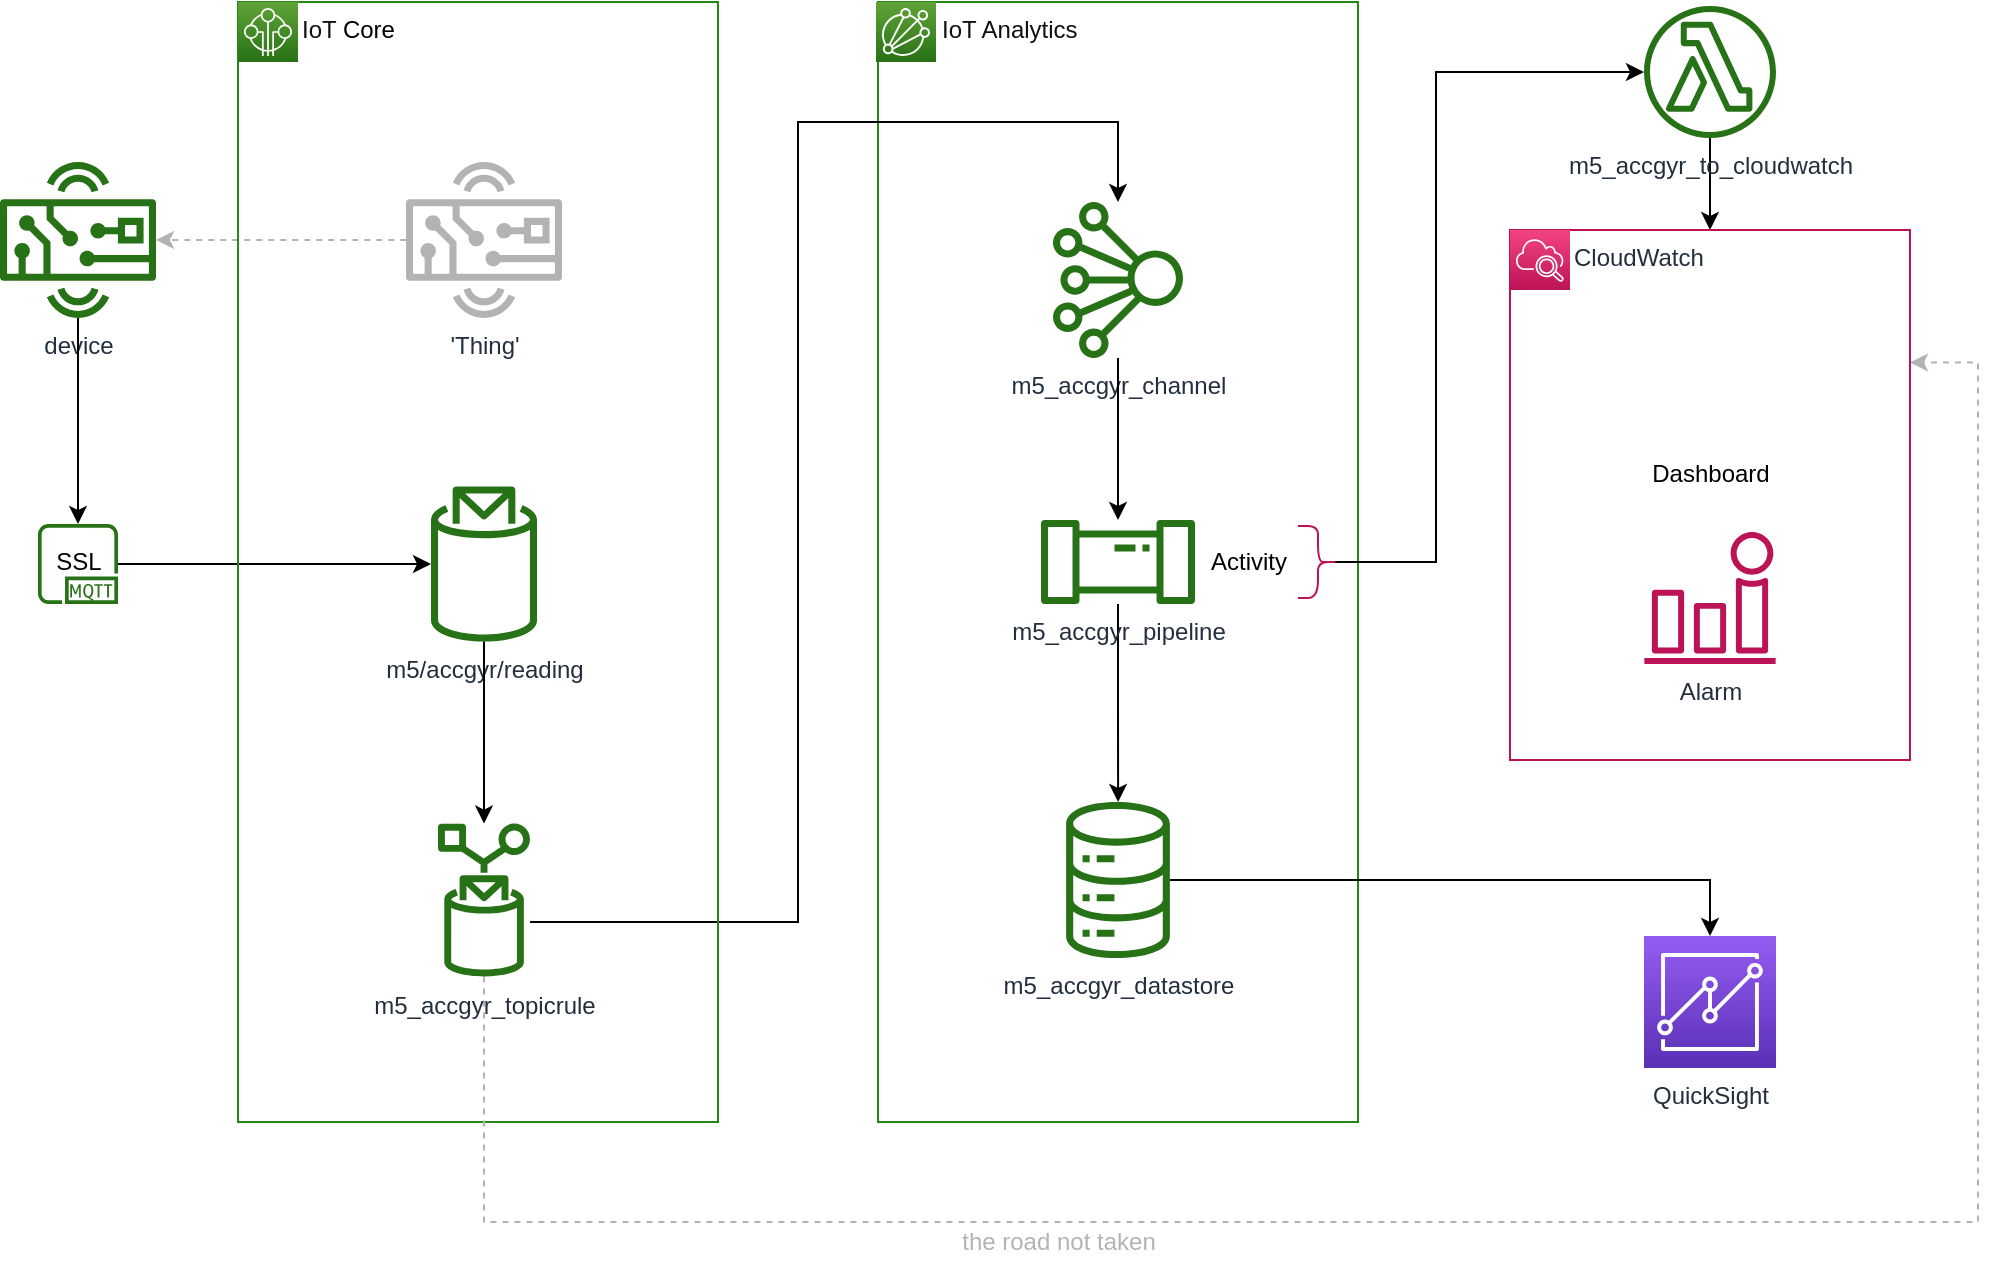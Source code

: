 <mxfile version="20.8.16" type="device" pages="9"><diagram name="Page-1" id="aaaa8250-4180-3840-79b5-4cada1eebb92"><mxGraphModel dx="1266" dy="743" grid="0" gridSize="10" guides="1" tooltips="1" connect="1" arrows="1" fold="1" page="1" pageScale="1" pageWidth="1169" pageHeight="827" background="#ffffff" math="0" shadow="0"><root><mxCell id="0"/><mxCell id="1" parent="0"/><mxCell id="GKX7ulc3-MX9kI-IyW6E-17" value="&lt;font color=&quot;#111111&quot;&gt;IoT Analytics&lt;/font&gt;" style="points=[[0,0],[0.25,0],[0.5,0],[0.75,0],[1,0],[1,0.25],[1,0.5],[1,0.75],[1,1],[0.75,1],[0.5,1],[0.25,1],[0,1],[0,0.75],[0,0.5],[0,0.25]];outlineConnect=0;gradientColor=none;html=1;whiteSpace=wrap;fontSize=12;fontStyle=0;shape=mxgraph.aws4.group;grIcon=mxgraph.aws4.group_vpc;strokeColor=#248814;fillColor=none;verticalAlign=top;align=left;spacingLeft=30;fontColor=#AAB7B8;dashed=0;" parent="1" vertex="1"><mxGeometry x="510" y="108" width="240" height="560" as="geometry"/></mxCell><mxCell id="GKX7ulc3-MX9kI-IyW6E-15" style="edgeStyle=orthogonalEdgeStyle;rounded=0;orthogonalLoop=1;jettySize=auto;html=1;exitX=0.1;exitY=0.5;exitDx=0;exitDy=0;exitPerimeter=0;" parent="1" source="vCpIZb0nRQOhwGEVtL7L-2" target="GKX7ulc3-MX9kI-IyW6E-9" edge="1"><mxGeometry relative="1" as="geometry"><mxPoint x="70" y="598" as="sourcePoint"/><Array as="points"><mxPoint x="789" y="388"/><mxPoint x="789" y="143"/></Array><mxPoint x="814" y="149" as="targetPoint"/></mxGeometry></mxCell><mxCell id="GKX7ulc3-MX9kI-IyW6E-19" style="edgeStyle=orthogonalEdgeStyle;rounded=0;orthogonalLoop=1;jettySize=auto;html=1;" parent="1" source="GKX7ulc3-MX9kI-IyW6E-10" target="GKX7ulc3-MX9kI-IyW6E-11" edge="1"><mxGeometry relative="1" as="geometry"/></mxCell><mxCell id="GKX7ulc3-MX9kI-IyW6E-8" value="device" style="outlineConnect=0;fontColor=#232F3E;gradientColor=none;fillColor=#277116;strokeColor=none;dashed=0;verticalLabelPosition=bottom;verticalAlign=top;align=center;html=1;fontSize=12;fontStyle=0;aspect=fixed;pointerEvents=1;shape=mxgraph.aws4.hardware_board;" parent="1" vertex="1"><mxGeometry x="71" y="188" width="78" height="78" as="geometry"/></mxCell><mxCell id="GKX7ulc3-MX9kI-IyW6E-34" style="edgeStyle=orthogonalEdgeStyle;rounded=0;orthogonalLoop=1;jettySize=auto;html=1;entryX=0.5;entryY=0;entryDx=0;entryDy=0;" parent="1" source="GKX7ulc3-MX9kI-IyW6E-9" target="GKX7ulc3-MX9kI-IyW6E-23" edge="1"><mxGeometry relative="1" as="geometry"/></mxCell><mxCell id="GKX7ulc3-MX9kI-IyW6E-9" value="m5_accgyr_to_cloudwatch" style="outlineConnect=0;fontColor=#232F3E;gradientColor=none;fillColor=#277116;strokeColor=none;dashed=0;verticalLabelPosition=bottom;verticalAlign=top;align=center;html=1;fontSize=12;fontStyle=0;aspect=fixed;pointerEvents=1;shape=mxgraph.aws4.lambda_function;" parent="1" vertex="1"><mxGeometry x="893" y="110" width="66" height="66" as="geometry"/></mxCell><mxCell id="GKX7ulc3-MX9kI-IyW6E-21" style="edgeStyle=orthogonalEdgeStyle;rounded=0;orthogonalLoop=1;jettySize=auto;html=1;" parent="1" source="GKX7ulc3-MX9kI-IyW6E-12" target="GKX7ulc3-MX9kI-IyW6E-14" edge="1"><mxGeometry relative="1" as="geometry"><Array as="points"><mxPoint x="470" y="568"/><mxPoint x="470" y="168"/><mxPoint x="630" y="168"/></Array></mxGeometry></mxCell><mxCell id="GKX7ulc3-MX9kI-IyW6E-14" value="m5_accgyr_channel" style="outlineConnect=0;fontColor=#232F3E;gradientColor=none;fillColor=#277116;strokeColor=none;dashed=0;verticalLabelPosition=bottom;verticalAlign=top;align=center;html=1;fontSize=12;fontStyle=0;aspect=fixed;pointerEvents=1;shape=mxgraph.aws4.iot_analytics_channel;" parent="1" vertex="1"><mxGeometry x="597.5" y="208" width="65" height="78" as="geometry"/></mxCell><mxCell id="GKX7ulc3-MX9kI-IyW6E-26" style="edgeStyle=orthogonalEdgeStyle;rounded=0;orthogonalLoop=1;jettySize=auto;html=1;" parent="1" source="GKX7ulc3-MX9kI-IyW6E-7" target="GKX7ulc3-MX9kI-IyW6E-6" edge="1"><mxGeometry x="509" y="108" as="geometry"/></mxCell><mxCell id="GKX7ulc3-MX9kI-IyW6E-7" value="m5_accgyr_pipeline" style="outlineConnect=0;fontColor=#232F3E;gradientColor=none;fillColor=#277116;strokeColor=none;dashed=0;verticalLabelPosition=bottom;verticalAlign=top;align=center;html=1;fontSize=12;fontStyle=0;aspect=fixed;pointerEvents=1;shape=mxgraph.aws4.iot_analytics_pipeline;" parent="1" vertex="1"><mxGeometry x="591" y="367" width="78" height="42" as="geometry"/></mxCell><mxCell id="GKX7ulc3-MX9kI-IyW6E-16" style="edgeStyle=orthogonalEdgeStyle;rounded=0;orthogonalLoop=1;jettySize=auto;html=1;" parent="1" source="GKX7ulc3-MX9kI-IyW6E-14" target="GKX7ulc3-MX9kI-IyW6E-7" edge="1"><mxGeometry x="509" y="108" as="geometry"/></mxCell><mxCell id="GKX7ulc3-MX9kI-IyW6E-6" value="m5_accgyr_datastore" style="outlineConnect=0;fontColor=#232F3E;gradientColor=none;fillColor=#277116;strokeColor=none;dashed=0;verticalLabelPosition=bottom;verticalAlign=top;align=center;html=1;fontSize=12;fontStyle=0;aspect=fixed;pointerEvents=1;shape=mxgraph.aws4.iot_analytics_data_store;" parent="1" vertex="1"><mxGeometry x="603" y="508" width="54" height="78" as="geometry"/></mxCell><mxCell id="GKX7ulc3-MX9kI-IyW6E-10" value="" style="outlineConnect=0;fontColor=#232F3E;gradientColor=none;fillColor=#277116;strokeColor=none;dashed=0;verticalLabelPosition=bottom;verticalAlign=top;align=center;html=1;fontSize=12;fontStyle=0;aspect=fixed;pointerEvents=1;shape=mxgraph.aws4.mqtt_protocol;" parent="1" vertex="1"><mxGeometry x="90" y="369" width="40" height="40" as="geometry"/></mxCell><mxCell id="GKX7ulc3-MX9kI-IyW6E-31" style="edgeStyle=orthogonalEdgeStyle;rounded=0;orthogonalLoop=1;jettySize=auto;html=1;" parent="1" source="GKX7ulc3-MX9kI-IyW6E-8" target="GKX7ulc3-MX9kI-IyW6E-10" edge="1"><mxGeometry relative="1" as="geometry"><mxPoint x="48" y="337" as="sourcePoint"/><mxPoint x="366.5" y="337.1" as="targetPoint"/></mxGeometry></mxCell><mxCell id="GKX7ulc3-MX9kI-IyW6E-33" style="edgeStyle=orthogonalEdgeStyle;curved=1;rounded=0;orthogonalLoop=1;jettySize=auto;html=1;strokeColor=#B3B3B3;dashed=1;" parent="1" source="GKX7ulc3-MX9kI-IyW6E-32" target="GKX7ulc3-MX9kI-IyW6E-8" edge="1"><mxGeometry relative="1" as="geometry"/></mxCell><mxCell id="GKX7ulc3-MX9kI-IyW6E-28" value="&lt;font color=&quot;#111111&quot;&gt;IoT &lt;/font&gt;&lt;font color=&quot;#000000&quot;&gt;Core&lt;/font&gt;" style="points=[[0,0],[0.25,0],[0.5,0],[0.75,0],[1,0],[1,0.25],[1,0.5],[1,0.75],[1,1],[0.75,1],[0.5,1],[0.25,1],[0,1],[0,0.75],[0,0.5],[0,0.25]];outlineConnect=0;gradientColor=none;html=1;whiteSpace=wrap;fontSize=12;fontStyle=0;shape=mxgraph.aws4.group;grIcon=mxgraph.aws4.group_vpc;strokeColor=#248814;fillColor=none;verticalAlign=top;align=left;spacingLeft=30;fontColor=#AAB7B8;dashed=0;" parent="1" vertex="1"><mxGeometry x="190" y="108" width="240" height="560" as="geometry"/></mxCell><mxCell id="GKX7ulc3-MX9kI-IyW6E-27" value="" style="outlineConnect=0;fontColor=#232F3E;gradientColor=#60A337;gradientDirection=north;fillColor=#277116;strokeColor=#ffffff;dashed=0;verticalLabelPosition=bottom;verticalAlign=top;align=center;html=1;fontSize=12;fontStyle=0;aspect=fixed;shape=mxgraph.aws4.resourceIcon;resIcon=mxgraph.aws4.internet_of_things;" parent="1" vertex="1"><mxGeometry x="190" y="108" width="30" height="30" as="geometry"/></mxCell><mxCell id="GKX7ulc3-MX9kI-IyW6E-37" style="edgeStyle=orthogonalEdgeStyle;rounded=0;orthogonalLoop=1;jettySize=auto;html=1;entryX=1;entryY=0.25;entryDx=0;entryDy=0;dashed=1;strokeColor=#B3B3B3;" parent="1" source="GKX7ulc3-MX9kI-IyW6E-12" target="GKX7ulc3-MX9kI-IyW6E-23" edge="1"><mxGeometry relative="1" as="geometry"><Array as="points"><mxPoint x="313" y="718"/><mxPoint x="1060" y="718"/><mxPoint x="1060" y="288"/></Array></mxGeometry></mxCell><mxCell id="GKX7ulc3-MX9kI-IyW6E-12" value="m5_accgyr_topicrule" style="outlineConnect=0;fontColor=#232F3E;gradientColor=none;fillColor=#277116;strokeColor=none;dashed=0;verticalLabelPosition=bottom;verticalAlign=top;align=center;html=1;fontSize=12;fontStyle=0;aspect=fixed;pointerEvents=1;shape=mxgraph.aws4.rule;" parent="1" vertex="1"><mxGeometry x="290" y="518" width="46" height="78" as="geometry"/></mxCell><mxCell id="GKX7ulc3-MX9kI-IyW6E-11" value="m5/accgyr/reading" style="outlineConnect=0;fontColor=#232F3E;gradientColor=none;fillColor=#277116;strokeColor=none;dashed=0;verticalLabelPosition=bottom;verticalAlign=top;align=center;html=1;fontSize=12;fontStyle=0;aspect=fixed;pointerEvents=1;shape=mxgraph.aws4.topic_2;" parent="1" vertex="1"><mxGeometry x="286.5" y="350" width="53" height="78" as="geometry"/></mxCell><mxCell id="GKX7ulc3-MX9kI-IyW6E-20" style="edgeStyle=orthogonalEdgeStyle;rounded=0;orthogonalLoop=1;jettySize=auto;html=1;" parent="1" source="GKX7ulc3-MX9kI-IyW6E-11" target="GKX7ulc3-MX9kI-IyW6E-12" edge="1"><mxGeometry x="230" y="108" as="geometry"/></mxCell><mxCell id="GKX7ulc3-MX9kI-IyW6E-32" value="'Thing'" style="outlineConnect=0;fontColor=#232F3E;gradientColor=none;fillColor=#B3B3B3;strokeColor=none;dashed=0;verticalLabelPosition=bottom;verticalAlign=top;align=center;html=1;fontSize=12;fontStyle=0;aspect=fixed;pointerEvents=1;shape=mxgraph.aws4.hardware_board;" parent="1" vertex="1"><mxGeometry x="274" y="188" width="78" height="78" as="geometry"/></mxCell><mxCell id="GKX7ulc3-MX9kI-IyW6E-5" value="" style="outlineConnect=0;fontColor=#232F3E;gradientColor=#60A337;gradientDirection=north;fillColor=#277116;strokeColor=#ffffff;dashed=0;verticalLabelPosition=bottom;verticalAlign=top;align=center;html=1;fontSize=12;fontStyle=0;aspect=fixed;shape=mxgraph.aws4.resourceIcon;resIcon=mxgraph.aws4.iot_analytics;" parent="1" vertex="1"><mxGeometry x="509" y="108" width="30" height="30" as="geometry"/></mxCell><mxCell id="GKX7ulc3-MX9kI-IyW6E-23" value="CloudWatch" style="points=[[0,0],[0.25,0],[0.5,0],[0.75,0],[1,0],[1,0.25],[1,0.5],[1,0.75],[1,1],[0.75,1],[0.5,1],[0.25,1],[0,1],[0,0.75],[0,0.5],[0,0.25]];outlineConnect=0;gradientColor=none;html=1;whiteSpace=wrap;fontSize=12;fontStyle=0;shape=mxgraph.aws4.group;grIcon=mxgraph.aws4.group_aws_cloud_alt;strokeColor=#BC1356;fillColor=none;verticalAlign=top;align=left;spacingLeft=30;fontColor=#232F3E;dashed=0;" parent="1" vertex="1"><mxGeometry x="826" y="222" width="200" height="265" as="geometry"/></mxCell><mxCell id="GKX7ulc3-MX9kI-IyW6E-22" value="" style="outlineConnect=0;fontColor=#232F3E;gradientColor=#F34482;gradientDirection=north;fillColor=#BC1356;strokeColor=#ffffff;dashed=0;verticalLabelPosition=bottom;verticalAlign=top;align=center;html=1;fontSize=12;fontStyle=0;aspect=fixed;shape=mxgraph.aws4.resourceIcon;resIcon=mxgraph.aws4.cloudwatch_2;" parent="1" vertex="1"><mxGeometry x="826" y="222" width="30" height="30" as="geometry"/></mxCell><mxCell id="GKX7ulc3-MX9kI-IyW6E-35" value="SSL" style="text;html=1;align=center;verticalAlign=middle;resizable=0;points=[];autosize=1;" parent="1" vertex="1"><mxGeometry x="90" y="378" width="40" height="20" as="geometry"/></mxCell><mxCell id="GKX7ulc3-MX9kI-IyW6E-36" value="Alarm" style="outlineConnect=0;fontColor=#232F3E;gradientColor=none;fillColor=#BC1356;strokeColor=none;dashed=0;verticalLabelPosition=bottom;verticalAlign=top;align=center;html=1;fontSize=12;fontStyle=0;aspect=fixed;pointerEvents=1;shape=mxgraph.aws4.alarm;" parent="1" vertex="1"><mxGeometry x="893" y="373" width="66" height="66" as="geometry"/></mxCell><mxCell id="GKX7ulc3-MX9kI-IyW6E-38" value="&lt;font color=&quot;#B3B3B3&quot;&gt;the road not taken&lt;/font&gt;" style="text;html=1;align=center;verticalAlign=middle;resizable=0;points=[];autosize=1;" parent="1" vertex="1"><mxGeometry x="545" y="718" width="110" height="20" as="geometry"/></mxCell><mxCell id="vCpIZb0nRQOhwGEVtL7L-3" value="" style="group" parent="1" vertex="1" connectable="0"><mxGeometry x="670" y="370" width="70" height="36" as="geometry"/></mxCell><mxCell id="vCpIZb0nRQOhwGEVtL7L-1" value="Activity" style="text;html=1;align=center;verticalAlign=middle;resizable=0;points=[];autosize=1;" parent="vCpIZb0nRQOhwGEVtL7L-3" vertex="1"><mxGeometry y="8" width="50" height="20" as="geometry"/></mxCell><mxCell id="vCpIZb0nRQOhwGEVtL7L-2" value="" style="shape=curlyBracket;whiteSpace=wrap;html=1;rounded=1;strokeColor=#BC1356;fillColor=#B3B3B3;rotation=-180;" parent="vCpIZb0nRQOhwGEVtL7L-3" vertex="1"><mxGeometry x="50" width="20" height="36" as="geometry"/></mxCell><mxCell id="umPN1qJc3qYj-soUlgDz-1" value="Dashboard" style="shape=image;html=1;verticalAlign=top;verticalLabelPosition=bottom;labelBackgroundColor=#ffffff;imageAspect=0;aspect=fixed;image=https://cdn1.iconfinder.com/data/icons/financial-45/23/chart-128.png;strokeColor=#FF9933;fillColor=#FF8000;" parent="1" vertex="1"><mxGeometry x="893" y="264" width="66" height="66" as="geometry"/></mxCell><mxCell id="xX1BjYxj0ybiqqnsp6KK-1" style="edgeStyle=orthogonalEdgeStyle;rounded=0;orthogonalLoop=1;jettySize=auto;html=1;exitX=0.5;exitY=1;exitDx=0;exitDy=0;" parent="1" source="GKX7ulc3-MX9kI-IyW6E-23" target="GKX7ulc3-MX9kI-IyW6E-23" edge="1"><mxGeometry relative="1" as="geometry"/></mxCell><mxCell id="xX1BjYxj0ybiqqnsp6KK-3" style="edgeStyle=orthogonalEdgeStyle;rounded=0;orthogonalLoop=1;jettySize=auto;html=1;entryX=0.5;entryY=0;entryDx=0;entryDy=0;entryPerimeter=0;" parent="1" source="GKX7ulc3-MX9kI-IyW6E-6" target="xX1BjYxj0ybiqqnsp6KK-4" edge="1"><mxGeometry relative="1" as="geometry"><mxPoint x="139.962" y="399" as="sourcePoint"/><mxPoint x="896" y="547" as="targetPoint"/></mxGeometry></mxCell><mxCell id="xX1BjYxj0ybiqqnsp6KK-4" value="QuickSight" style="points=[[0,0,0],[0.25,0,0],[0.5,0,0],[0.75,0,0],[1,0,0],[0,1,0],[0.25,1,0],[0.5,1,0],[0.75,1,0],[1,1,0],[0,0.25,0],[0,0.5,0],[0,0.75,0],[1,0.25,0],[1,0.5,0],[1,0.75,0]];outlineConnect=0;fontColor=#232F3E;gradientColor=#945DF2;gradientDirection=north;fillColor=#5A30B5;strokeColor=#ffffff;dashed=0;verticalLabelPosition=bottom;verticalAlign=top;align=center;html=1;fontSize=12;fontStyle=0;aspect=fixed;shape=mxgraph.aws4.resourceIcon;resIcon=mxgraph.aws4.quicksight;" parent="1" vertex="1"><mxGeometry x="893" y="575" width="66" height="66" as="geometry"/></mxCell></root></mxGraphModel></diagram><diagram name="Door Switch" id="zQL5hAquhfM_bct411l1"><mxGraphModel dx="1674" dy="854" grid="0" gridSize="10" guides="1" tooltips="1" connect="1" arrows="1" fold="1" page="1" pageScale="1" pageWidth="1169" pageHeight="827" background="#ffffff" math="0" shadow="0"><root><mxCell id="OSuMFDZWs3ju2e5uAO-W-0"/><mxCell id="OSuMFDZWs3ju2e5uAO-W-1" parent="OSuMFDZWs3ju2e5uAO-W-0"/><mxCell id="7F4pUYOM9NLLMpbrUzF0-3" value="" style="points=[[0,0],[0.25,0],[0.5,0],[0.75,0],[1,0],[1,0.25],[1,0.5],[1,0.75],[1,1],[0.75,1],[0.5,1],[0.25,1],[0,1],[0,0.75],[0,0.5],[0,0.25]];outlineConnect=0;gradientColor=none;html=1;whiteSpace=wrap;fontSize=12;fontStyle=0;shape=mxgraph.aws4.group;grIcon=mxgraph.aws4.group_aws_cloud_alt;strokeColor=#232F3E;fillColor=none;verticalAlign=top;align=left;spacingLeft=30;fontColor=#232F3E;dashed=0;" parent="OSuMFDZWs3ju2e5uAO-W-1" vertex="1"><mxGeometry x="293" y="75" width="642" height="677" as="geometry"/></mxCell><mxCell id="OSuMFDZWs3ju2e5uAO-W-4" style="edgeStyle=orthogonalEdgeStyle;rounded=0;orthogonalLoop=1;jettySize=auto;html=1;" parent="OSuMFDZWs3ju2e5uAO-W-1" source="OSuMFDZWs3ju2e5uAO-W-14" target="OSuMFDZWs3ju2e5uAO-W-21" edge="1"><mxGeometry relative="1" as="geometry"/></mxCell><mxCell id="OSuMFDZWs3ju2e5uAO-W-5" value="H/W device" style="outlineConnect=0;fontColor=#232F3E;gradientColor=none;fillColor=#277116;strokeColor=none;dashed=0;verticalLabelPosition=bottom;verticalAlign=top;align=center;html=1;fontSize=12;fontStyle=0;aspect=fixed;pointerEvents=1;shape=mxgraph.aws4.hardware_board;" parent="OSuMFDZWs3ju2e5uAO-W-1" vertex="1"><mxGeometry x="124" y="375" width="78" height="78" as="geometry"/></mxCell><mxCell id="OSuMFDZWs3ju2e5uAO-W-8" style="edgeStyle=orthogonalEdgeStyle;rounded=0;orthogonalLoop=1;jettySize=auto;html=1;" parent="OSuMFDZWs3ju2e5uAO-W-1" source="OSuMFDZWs3ju2e5uAO-W-20" target="OSuMFDZWs3ju2e5uAO-W-38" edge="1"><mxGeometry relative="1" as="geometry"><Array as="points"><mxPoint x="678" y="593"/><mxPoint x="678" y="593"/></Array><mxPoint x="683" y="448" as="targetPoint"/></mxGeometry></mxCell><mxCell id="OSuMFDZWs3ju2e5uAO-W-14" value="" style="outlineConnect=0;fontColor=#232F3E;gradientColor=none;fillColor=#277116;strokeColor=none;dashed=0;verticalLabelPosition=bottom;verticalAlign=top;align=center;html=1;fontSize=12;fontStyle=0;aspect=fixed;pointerEvents=1;shape=mxgraph.aws4.mqtt_protocol;" parent="OSuMFDZWs3ju2e5uAO-W-1" vertex="1"><mxGeometry x="266" y="394" width="40" height="40" as="geometry"/></mxCell><mxCell id="OSuMFDZWs3ju2e5uAO-W-15" style="edgeStyle=orthogonalEdgeStyle;rounded=0;orthogonalLoop=1;jettySize=auto;html=1;" parent="OSuMFDZWs3ju2e5uAO-W-1" source="OSuMFDZWs3ju2e5uAO-W-5" target="OSuMFDZWs3ju2e5uAO-W-14" edge="1"><mxGeometry relative="1" as="geometry"><mxPoint x="131" y="362" as="sourcePoint"/><mxPoint x="449.5" y="362.1" as="targetPoint"/></mxGeometry></mxCell><mxCell id="OSuMFDZWs3ju2e5uAO-W-16" style="edgeStyle=orthogonalEdgeStyle;curved=1;rounded=0;orthogonalLoop=1;jettySize=auto;html=1;strokeColor=#B3B3B3;dashed=1;" parent="OSuMFDZWs3ju2e5uAO-W-1" source="OSuMFDZWs3ju2e5uAO-W-23" target="OSuMFDZWs3ju2e5uAO-W-5" edge="1"><mxGeometry relative="1" as="geometry"><mxPoint x="323" y="252" as="targetPoint"/></mxGeometry></mxCell><mxCell id="OSuMFDZWs3ju2e5uAO-W-17" value="&lt;font color=&quot;#111111&quot;&gt;IoT &lt;/font&gt;&lt;font color=&quot;#000000&quot;&gt;Core&lt;/font&gt;" style="points=[[0,0],[0.25,0],[0.5,0],[0.75,0],[1,0],[1,0.25],[1,0.5],[1,0.75],[1,1],[0.75,1],[0.5,1],[0.25,1],[0,1],[0,0.75],[0,0.5],[0,0.25]];outlineConnect=0;gradientColor=none;html=1;whiteSpace=wrap;fontSize=12;fontStyle=0;shape=mxgraph.aws4.group;grIcon=mxgraph.aws4.group_vpc;strokeColor=#248814;fillColor=none;verticalAlign=top;align=left;spacingLeft=30;fontColor=#AAB7B8;dashed=0;" parent="OSuMFDZWs3ju2e5uAO-W-1" vertex="1"><mxGeometry x="364" y="133" width="240" height="560" as="geometry"/></mxCell><mxCell id="OSuMFDZWs3ju2e5uAO-W-18" value="" style="outlineConnect=0;fontColor=#232F3E;gradientColor=#60A337;gradientDirection=north;fillColor=#277116;strokeColor=#ffffff;dashed=0;verticalLabelPosition=bottom;verticalAlign=top;align=center;html=1;fontSize=12;fontStyle=0;aspect=fixed;shape=mxgraph.aws4.resourceIcon;resIcon=mxgraph.aws4.internet_of_things;" parent="OSuMFDZWs3ju2e5uAO-W-1" vertex="1"><mxGeometry x="364" y="133" width="30" height="30" as="geometry"/></mxCell><mxCell id="OSuMFDZWs3ju2e5uAO-W-20" value="rule: atomlite_switch_change" style="outlineConnect=0;fontColor=#232F3E;gradientColor=none;fillColor=#277116;strokeColor=none;dashed=0;verticalLabelPosition=bottom;verticalAlign=top;align=center;fontSize=12;fontStyle=0;aspect=fixed;pointerEvents=1;shape=mxgraph.aws4.rule;" parent="OSuMFDZWs3ju2e5uAO-W-1" vertex="1"><mxGeometry x="464" y="543" width="46" height="78" as="geometry"/></mxCell><mxCell id="960bQLvz2oPEOAoWR1UE-5" value="" style="edgeStyle=orthogonalEdgeStyle;rounded=0;orthogonalLoop=1;jettySize=auto;html=1;" parent="OSuMFDZWs3ju2e5uAO-W-1" source="OSuMFDZWs3ju2e5uAO-W-21" target="OSuMFDZWs3ju2e5uAO-W-20" edge="1"><mxGeometry relative="1" as="geometry"/></mxCell><mxCell id="OSuMFDZWs3ju2e5uAO-W-21" value="topic: rbw/switch" style="outlineConnect=0;fontColor=#232F3E;gradientColor=none;fillColor=#277116;strokeColor=none;dashed=0;verticalLabelPosition=bottom;verticalAlign=top;align=center;html=1;fontSize=12;fontStyle=0;aspect=fixed;pointerEvents=1;shape=mxgraph.aws4.topic_2;" parent="OSuMFDZWs3ju2e5uAO-W-1" vertex="1"><mxGeometry x="460.5" y="375" width="53" height="78" as="geometry"/></mxCell><mxCell id="OSuMFDZWs3ju2e5uAO-W-22" style="edgeStyle=orthogonalEdgeStyle;rounded=0;orthogonalLoop=1;jettySize=auto;html=1;" parent="OSuMFDZWs3ju2e5uAO-W-1" source="OSuMFDZWs3ju2e5uAO-W-21" target="OSuMFDZWs3ju2e5uAO-W-20" edge="1"><mxGeometry x="404" y="133" as="geometry"/></mxCell><mxCell id="OSuMFDZWs3ju2e5uAO-W-23" value="rbwAtomLite01" style="outlineConnect=0;fontColor=#232F3E;gradientColor=none;fillColor=#B3B3B3;strokeColor=none;dashed=0;verticalLabelPosition=bottom;verticalAlign=top;align=center;fontSize=12;fontStyle=0;aspect=fixed;pointerEvents=1;shape=mxgraph.aws4.hardware_board;" parent="OSuMFDZWs3ju2e5uAO-W-1" vertex="1"><mxGeometry x="394" y="187" width="78" height="78" as="geometry"/></mxCell><mxCell id="OSuMFDZWs3ju2e5uAO-W-27" value="SSL" style="text;html=1;align=center;verticalAlign=middle;resizable=0;points=[];autosize=1;" parent="OSuMFDZWs3ju2e5uAO-W-1" vertex="1"><mxGeometry x="266" y="404" width="40" height="20" as="geometry"/></mxCell><mxCell id="7F4pUYOM9NLLMpbrUzF0-2" style="edgeStyle=orthogonalEdgeStyle;rounded=0;orthogonalLoop=1;jettySize=auto;html=1;exitX=0.97;exitY=0.509;exitDx=0;exitDy=0;exitPerimeter=0;" parent="OSuMFDZWs3ju2e5uAO-W-1" source="F_jsgfG18uFNfhiYb77_-7" target="7F4pUYOM9NLLMpbrUzF0-1" edge="1"><mxGeometry relative="1" as="geometry"><mxPoint x="795" y="411" as="sourcePoint"/></mxGeometry></mxCell><mxCell id="7F4pUYOM9NLLMpbrUzF0-0" style="edgeStyle=orthogonalEdgeStyle;rounded=0;orthogonalLoop=1;jettySize=auto;html=1;" parent="OSuMFDZWs3ju2e5uAO-W-1" source="OSuMFDZWs3ju2e5uAO-W-38" target="F_jsgfG18uFNfhiYb77_-1" edge="1"><mxGeometry relative="1" as="geometry"><mxPoint x="756" y="450" as="targetPoint"/></mxGeometry></mxCell><mxCell id="OSuMFDZWs3ju2e5uAO-W-38" value="&lt;span&gt;&lt;label class=&quot;label ng-isolate-scope&quot;&gt;&lt;/label&gt; &lt;span class=&quot;ng-binding&quot;&gt;rbw_iot_buildTxtMesg&lt;/span&gt;&lt;/span&gt;" style="outlineConnect=0;fontColor=#232F3E;gradientColor=none;fillColor=#D05C17;strokeColor=none;dashed=0;verticalLabelPosition=bottom;verticalAlign=top;align=center;html=1;fontSize=12;fontStyle=0;aspect=fixed;pointerEvents=1;shape=mxgraph.aws4.lambda_function;" parent="OSuMFDZWs3ju2e5uAO-W-1" vertex="1"><mxGeometry x="720" y="548" width="78" height="78" as="geometry"/></mxCell><mxCell id="7F4pUYOM9NLLMpbrUzF0-1" value="" style="aspect=fixed;perimeter=ellipsePerimeter;html=1;align=center;shadow=0;dashed=0;spacingTop=3;image;image=img/lib/active_directory/cell_phone.svg;" parent="OSuMFDZWs3ju2e5uAO-W-1" vertex="1"><mxGeometry x="1024" y="352" width="49.56" height="118" as="geometry"/></mxCell><mxCell id="F_jsgfG18uFNfhiYb77_-5" value="" style="group" parent="OSuMFDZWs3ju2e5uAO-W-1" vertex="1" connectable="0"><mxGeometry x="639" y="331" width="262" height="179" as="geometry"/></mxCell><mxCell id="F_jsgfG18uFNfhiYb77_-2" value="SNS" style="points=[[0,0],[0.25,0],[0.5,0],[0.75,0],[1,0],[1,0.25],[1,0.5],[1,0.75],[1,1],[0.75,1],[0.5,1],[0.25,1],[0,1],[0,0.75],[0,0.5],[0,0.25]];outlineConnect=0;gradientColor=none;html=1;whiteSpace=wrap;fontSize=12;fontStyle=0;shape=mxgraph.aws4.group;grIcon=mxgraph.aws4.group_aws_step_functions_workflow;strokeColor=#CD2264;fillColor=none;verticalAlign=top;align=left;spacingLeft=30;fontColor=#CD2264;dashed=0;" parent="F_jsgfG18uFNfhiYb77_-5" vertex="1"><mxGeometry y="-15" width="240" height="194" as="geometry"/></mxCell><mxCell id="F_jsgfG18uFNfhiYb77_-0" value="" style="points=[[0,0,0],[0.25,0,0],[0.5,0,0],[0.75,0,0],[1,0,0],[0,1,0],[0.25,1,0],[0.5,1,0],[0.75,1,0],[1,1,0],[0,0.25,0],[0,0.5,0],[0,0.75,0],[1,0.25,0],[1,0.5,0],[1,0.75,0]];outlineConnect=0;fontColor=#232F3E;gradientColor=#F34482;gradientDirection=north;fillColor=#BC1356;strokeColor=#ffffff;dashed=0;verticalLabelPosition=bottom;verticalAlign=top;align=center;html=1;fontSize=12;fontStyle=0;aspect=fixed;shape=mxgraph.aws4.resourceIcon;resIcon=mxgraph.aws4.sns;" parent="F_jsgfG18uFNfhiYb77_-5" vertex="1"><mxGeometry y="-15" width="31" height="31" as="geometry"/></mxCell><mxCell id="F_jsgfG18uFNfhiYb77_-1" value="topic: rbw_iot_atom_switch" style="outlineConnect=0;fontColor=#232F3E;gradientColor=none;fillColor=#BC1356;strokeColor=none;dashed=0;verticalLabelPosition=bottom;verticalAlign=top;align=center;fontSize=12;fontStyle=0;aspect=fixed;pointerEvents=1;shape=mxgraph.aws4.topic;" parent="F_jsgfG18uFNfhiYb77_-5" vertex="1"><mxGeometry x="87.98" y="52" width="64.03" height="55" as="geometry"/></mxCell><mxCell id="F_jsgfG18uFNfhiYb77_-8" style="edgeStyle=orthogonalEdgeStyle;rounded=0;orthogonalLoop=1;jettySize=auto;html=1;exitX=0.97;exitY=0.509;exitDx=0;exitDy=0;exitPerimeter=0;" parent="OSuMFDZWs3ju2e5uAO-W-1" source="F_jsgfG18uFNfhiYb77_-1" target="F_jsgfG18uFNfhiYb77_-7" edge="1"><mxGeometry relative="1" as="geometry"><mxPoint x="788.977" y="410.995" as="sourcePoint"/><mxPoint x="1082.0" y="410.995" as="targetPoint"/></mxGeometry></mxCell><mxCell id="F_jsgfG18uFNfhiYb77_-7" value="" style="shape=image;html=1;verticalAlign=top;verticalLabelPosition=bottom;labelBackgroundColor=#ffffff;imageAspect=0;aspect=fixed;image=https://cdn2.iconfinder.com/data/icons/free-mobile-icon-kit/64/SMS.png;dashed=1;align=left;" parent="OSuMFDZWs3ju2e5uAO-W-1" vertex="1"><mxGeometry x="920" y="391" width="40" height="40" as="geometry"/></mxCell><mxCell id="960bQLvz2oPEOAoWR1UE-2" style="edgeStyle=orthogonalEdgeStyle;rounded=0;orthogonalLoop=1;jettySize=auto;html=1;" parent="OSuMFDZWs3ju2e5uAO-W-1" source="F_jsgfG18uFNfhiYb77_-12" target="OSuMFDZWs3ju2e5uAO-W-23" edge="1"><mxGeometry relative="1" as="geometry"/></mxCell><mxCell id="F_jsgfG18uFNfhiYb77_-12" value="cert: d71e4d..." style="outlineConnect=0;fontColor=#232F3E;gradientColor=none;fillColor=#277116;strokeColor=none;dashed=0;verticalLabelPosition=bottom;verticalAlign=top;align=center;fontSize=12;fontStyle=0;aspect=fixed;pointerEvents=1;shape=mxgraph.aws4.certificate_manager;" parent="OSuMFDZWs3ju2e5uAO-W-1" vertex="1"><mxGeometry x="510" y="187" width="59" height="78" as="geometry"/></mxCell></root></mxGraphModel></diagram><diagram name="greengrass WIP" id="PX5jo1G_QPLqS41YLQai"><mxGraphModel dx="1266" dy="743" grid="0" gridSize="10" guides="1" tooltips="1" connect="1" arrows="1" fold="1" page="1" pageScale="1" pageWidth="1169" pageHeight="827" background="#ffffff" math="0" shadow="0"><root><mxCell id="QtObLJ-cJQhie3CX5xTs-0"/><mxCell id="QtObLJ-cJQhie3CX5xTs-1" parent="QtObLJ-cJQhie3CX5xTs-0"/><mxCell id="QtObLJ-cJQhie3CX5xTs-3" value="" style="points=[[0,0],[0.25,0],[0.5,0],[0.75,0],[1,0],[1,0.25],[1,0.5],[1,0.75],[1,1],[0.75,1],[0.5,1],[0.25,1],[0,1],[0,0.75],[0,0.5],[0,0.25]];outlineConnect=0;gradientColor=none;html=1;whiteSpace=wrap;fontSize=12;fontStyle=0;shape=mxgraph.aws4.group;grIcon=mxgraph.aws4.group_aws_cloud_alt;strokeColor=#232F3E;fillColor=none;verticalAlign=top;align=left;spacingLeft=30;fontColor=#232F3E;dashed=0;" parent="QtObLJ-cJQhie3CX5xTs-1" vertex="1"><mxGeometry x="323" y="78" width="642" height="677" as="geometry"/></mxCell><mxCell id="QtObLJ-cJQhie3CX5xTs-4" style="edgeStyle=orthogonalEdgeStyle;rounded=0;orthogonalLoop=1;jettySize=auto;html=1;" parent="QtObLJ-cJQhie3CX5xTs-1" source="QtObLJ-cJQhie3CX5xTs-7" edge="1"><mxGeometry relative="1" as="geometry"><mxPoint x="490.5" y="417.1" as="targetPoint"/></mxGeometry></mxCell><mxCell id="QtObLJ-cJQhie3CX5xTs-7" value="" style="outlineConnect=0;fontColor=#232F3E;gradientColor=none;fillColor=#277116;strokeColor=none;dashed=0;verticalLabelPosition=bottom;verticalAlign=top;align=center;html=1;fontSize=12;fontStyle=0;aspect=fixed;pointerEvents=1;shape=mxgraph.aws4.mqtt_protocol;" parent="QtObLJ-cJQhie3CX5xTs-1" vertex="1"><mxGeometry x="296" y="397" width="40" height="40" as="geometry"/></mxCell><mxCell id="QtObLJ-cJQhie3CX5xTs-8" style="edgeStyle=orthogonalEdgeStyle;rounded=0;orthogonalLoop=1;jettySize=auto;html=1;" parent="QtObLJ-cJQhie3CX5xTs-1" source="TDgSf3Muw_RdRZG4CAHf-0" target="QtObLJ-cJQhie3CX5xTs-7" edge="1"><mxGeometry relative="1" as="geometry"><mxPoint x="232" y="417" as="sourcePoint"/><mxPoint x="479.5" y="365.1" as="targetPoint"/></mxGeometry></mxCell><mxCell id="QtObLJ-cJQhie3CX5xTs-9" style="edgeStyle=orthogonalEdgeStyle;curved=1;rounded=0;orthogonalLoop=1;jettySize=auto;html=1;strokeColor=#B3B3B3;dashed=1;" parent="QtObLJ-cJQhie3CX5xTs-1" source="QtObLJ-cJQhie3CX5xTs-16" target="TDgSf3Muw_RdRZG4CAHf-0" edge="1"><mxGeometry relative="1" as="geometry"><mxPoint x="353" y="255" as="targetPoint"/></mxGeometry></mxCell><mxCell id="QtObLJ-cJQhie3CX5xTs-10" value="&lt;font color=&quot;#111111&quot;&gt;IoT &lt;/font&gt;&lt;font color=&quot;#000000&quot;&gt;Core&lt;/font&gt;" style="points=[[0,0],[0.25,0],[0.5,0],[0.75,0],[1,0],[1,0.25],[1,0.5],[1,0.75],[1,1],[0.75,1],[0.5,1],[0.25,1],[0,1],[0,0.75],[0,0.5],[0,0.25]];outlineConnect=0;gradientColor=none;html=1;whiteSpace=wrap;fontSize=12;fontStyle=0;shape=mxgraph.aws4.group;grIcon=mxgraph.aws4.group_vpc;strokeColor=#248814;fillColor=none;verticalAlign=top;align=left;spacingLeft=30;fontColor=#AAB7B8;dashed=0;" parent="QtObLJ-cJQhie3CX5xTs-1" vertex="1"><mxGeometry x="394" y="136" width="532" height="560" as="geometry"/></mxCell><mxCell id="QtObLJ-cJQhie3CX5xTs-11" value="" style="outlineConnect=0;fontColor=#232F3E;gradientColor=#60A337;gradientDirection=north;fillColor=#277116;strokeColor=#ffffff;dashed=0;verticalLabelPosition=bottom;verticalAlign=top;align=center;html=1;fontSize=12;fontStyle=0;aspect=fixed;shape=mxgraph.aws4.resourceIcon;resIcon=mxgraph.aws4.internet_of_things;" parent="QtObLJ-cJQhie3CX5xTs-1" vertex="1"><mxGeometry x="394" y="136" width="30" height="30" as="geometry"/></mxCell><mxCell id="QtObLJ-cJQhie3CX5xTs-16" value="rbwPiGreengrass_01" style="outlineConnect=0;fontColor=#232F3E;gradientColor=none;fillColor=#B3B3B3;strokeColor=none;dashed=0;verticalLabelPosition=bottom;verticalAlign=top;align=center;fontSize=12;fontStyle=0;aspect=fixed;pointerEvents=1;shape=mxgraph.aws4.hardware_board;" parent="QtObLJ-cJQhie3CX5xTs-1" vertex="1"><mxGeometry x="477" y="299" width="78" height="78" as="geometry"/></mxCell><mxCell id="QtObLJ-cJQhie3CX5xTs-17" value="SSL" style="text;html=1;align=center;verticalAlign=middle;resizable=0;points=[];autosize=1;" parent="QtObLJ-cJQhie3CX5xTs-1" vertex="1"><mxGeometry x="296" y="407" width="40" height="20" as="geometry"/></mxCell><mxCell id="QtObLJ-cJQhie3CX5xTs-28" style="edgeStyle=orthogonalEdgeStyle;rounded=0;orthogonalLoop=1;jettySize=auto;html=1;" parent="QtObLJ-cJQhie3CX5xTs-1" source="QtObLJ-cJQhie3CX5xTs-29" target="QtObLJ-cJQhie3CX5xTs-16" edge="1"><mxGeometry relative="1" as="geometry"/></mxCell><mxCell id="QtObLJ-cJQhie3CX5xTs-29" value="cert: 662f0cca3..." style="outlineConnect=0;fontColor=#232F3E;gradientColor=none;fillColor=#277116;strokeColor=none;dashed=0;verticalLabelPosition=bottom;verticalAlign=top;align=center;fontSize=12;fontStyle=0;aspect=fixed;pointerEvents=1;shape=mxgraph.aws4.certificate_manager;" parent="QtObLJ-cJQhie3CX5xTs-1" vertex="1"><mxGeometry x="486.5" y="172" width="59" height="78" as="geometry"/></mxCell><mxCell id="ZzTCQC_Qlh9js8AHF8F1-0" style="edgeStyle=orthogonalEdgeStyle;rounded=0;orthogonalLoop=1;jettySize=auto;html=1;" parent="QtObLJ-cJQhie3CX5xTs-1" source="ZzTCQC_Qlh9js8AHF8F1-1" target="QtObLJ-cJQhie3CX5xTs-29" edge="1"><mxGeometry relative="1" as="geometry"><mxPoint x="720" y="217" as="targetPoint"/></mxGeometry></mxCell><mxCell id="ZzTCQC_Qlh9js8AHF8F1-1" value="policy: greengrassV2-&#10;iotConnect-assumeRole" style="outlineConnect=0;fontColor=#232F3E;gradientColor=none;fillColor=#277116;strokeColor=none;dashed=0;verticalLabelPosition=bottom;verticalAlign=top;align=center;fontSize=12;fontStyle=0;aspect=fixed;pointerEvents=1;shape=mxgraph.aws4.policy;spacing=0;" parent="QtObLJ-cJQhie3CX5xTs-1" vertex="1"><mxGeometry x="619" y="177.5" width="78" height="67" as="geometry"/></mxCell><mxCell id="TDgSf3Muw_RdRZG4CAHf-0" value="" style="shape=image;html=1;verticalAlign=top;verticalLabelPosition=bottom;labelBackgroundColor=#ffffff;imageAspect=0;aspect=fixed;image=https://cdn3.iconfinder.com/data/icons/popular-services-brands-vol-2/512/raspberry-pi-128.png;strokeColor=#009900;align=left;" parent="QtObLJ-cJQhie3CX5xTs-1" vertex="1"><mxGeometry x="162" y="387" width="60" height="60" as="geometry"/></mxCell></root></mxGraphModel></diagram><diagram id="6gyCHaBlLj7voamSWsCV" name="Roles/Users"><mxGraphModel dx="1266" dy="743" grid="1" gridSize="10" guides="1" tooltips="1" connect="1" arrows="1" fold="1" page="1" pageScale="1" pageWidth="827" pageHeight="1169" math="0" shadow="0"><root><mxCell id="42HgHQCPl7QTxXOMX8Tk-0"/><mxCell id="42HgHQCPl7QTxXOMX8Tk-1" parent="42HgHQCPl7QTxXOMX8Tk-0"/><mxCell id="42HgHQCPl7QTxXOMX8Tk-20" value="" style="dashed=1;verticalAlign=top;fontStyle=0;align=center;" parent="42HgHQCPl7QTxXOMX8Tk-1" vertex="1"><mxGeometry x="40" y="400" width="560" height="200" as="geometry"/></mxCell><mxCell id="42HgHQCPl7QTxXOMX8Tk-6" value="Greengrass" style="dashed=1;verticalAlign=top;fontStyle=0;align=center;" parent="42HgHQCPl7QTxXOMX8Tk-1" vertex="1"><mxGeometry x="40" y="40" width="560" height="320" as="geometry"/></mxCell><mxCell id="42HgHQCPl7QTxXOMX8Tk-4" style="edgeStyle=orthogonalEdgeStyle;rounded=0;orthogonalLoop=1;jettySize=auto;html=1;" parent="42HgHQCPl7QTxXOMX8Tk-1" source="42HgHQCPl7QTxXOMX8Tk-2" target="42HgHQCPl7QTxXOMX8Tk-3" edge="1"><mxGeometry relative="1" as="geometry"/></mxCell><mxCell id="42HgHQCPl7QTxXOMX8Tk-2" value="Policy:&lt;br&gt;greengrassV2-iotConnect-assumeRole" style="rounded=0;whiteSpace=wrap;html=1;align=left;" parent="42HgHQCPl7QTxXOMX8Tk-1" vertex="1"><mxGeometry x="80" y="120" width="250" height="60" as="geometry"/></mxCell><mxCell id="42HgHQCPl7QTxXOMX8Tk-18" style="edgeStyle=orthogonalEdgeStyle;rounded=0;orthogonalLoop=1;jettySize=auto;html=1;" parent="42HgHQCPl7QTxXOMX8Tk-1" source="42HgHQCPl7QTxXOMX8Tk-3" target="42HgHQCPl7QTxXOMX8Tk-17" edge="1"><mxGeometry relative="1" as="geometry"/></mxCell><mxCell id="42HgHQCPl7QTxXOMX8Tk-3" value="Role Alias&lt;br&gt;GreengrassV2TokenExchangeRoleAlias" style="rounded=0;whiteSpace=wrap;html=1;align=left;" parent="42HgHQCPl7QTxXOMX8Tk-1" vertex="1"><mxGeometry x="80" y="240" width="250" height="60" as="geometry"/></mxCell><mxCell id="42HgHQCPl7QTxXOMX8Tk-5" value="" style="points=[[0,0,0],[0.25,0,0],[0.5,0,0],[0.75,0,0],[1,0,0],[0,1,0],[0.25,1,0],[0.5,1,0],[0.75,1,0],[1,1,0],[0,0.25,0],[0,0.5,0],[0,0.75,0],[1,0.25,0],[1,0.5,0],[1,0.75,0]];outlineConnect=0;fontColor=#232F3E;gradientColor=#60A337;gradientDirection=north;fillColor=#277116;strokeColor=#ffffff;dashed=0;verticalLabelPosition=bottom;verticalAlign=top;align=center;html=1;fontSize=12;fontStyle=0;aspect=fixed;shape=mxgraph.aws4.resourceIcon;resIcon=mxgraph.aws4.greengrass;" parent="42HgHQCPl7QTxXOMX8Tk-1" vertex="1"><mxGeometry x="40" y="40" width="40" height="40" as="geometry"/></mxCell><mxCell id="42HgHQCPl7QTxXOMX8Tk-9" value="&lt;font color=&quot;#000000&quot;&gt;Greengrass Hierachy&lt;/font&gt;" style="points=[[0,0],[0.25,0],[0.5,0],[0.75,0],[1,0],[1,0.25],[1,0.5],[1,0.75],[1,1],[0.75,1],[0.5,1],[0.25,1],[0,1],[0,0.75],[0,0.5],[0,0.25]];outlineConnect=0;gradientColor=none;html=1;whiteSpace=wrap;fontSize=12;fontStyle=0;shape=mxgraph.aws4.group;grIcon=mxgraph.aws4.group_vpc;strokeColor=#248814;fillColor=none;verticalAlign=top;align=left;spacingLeft=30;fontColor=#AAB7B8;dashed=0;" parent="42HgHQCPl7QTxXOMX8Tk-1" vertex="1"><mxGeometry x="840" y="120" width="480" height="560" as="geometry"/></mxCell><mxCell id="42HgHQCPl7QTxXOMX8Tk-10" style="edgeStyle=orthogonalEdgeStyle;rounded=0;orthogonalLoop=1;jettySize=auto;html=1;" parent="42HgHQCPl7QTxXOMX8Tk-1" source="42HgHQCPl7QTxXOMX8Tk-11" target="42HgHQCPl7QTxXOMX8Tk-16" edge="1"><mxGeometry relative="1" as="geometry"/></mxCell><mxCell id="42HgHQCPl7QTxXOMX8Tk-11" value="Core Device/&lt;br&gt;Thing" style="outlineConnect=0;fontColor=#232F3E;gradientColor=none;strokeColor=#232F3E;fillColor=#ffffff;dashed=0;verticalLabelPosition=bottom;verticalAlign=top;align=center;html=1;fontSize=12;fontStyle=0;aspect=fixed;shape=mxgraph.aws4.resourceIcon;resIcon=mxgraph.aws4.generic;" parent="42HgHQCPl7QTxXOMX8Tk-1" vertex="1"><mxGeometry x="1170" y="180" width="60" height="60" as="geometry"/></mxCell><mxCell id="42HgHQCPl7QTxXOMX8Tk-12" style="edgeStyle=orthogonalEdgeStyle;rounded=0;orthogonalLoop=1;jettySize=auto;html=1;exitX=0.5;exitY=0;exitDx=0;exitDy=0;" parent="42HgHQCPl7QTxXOMX8Tk-1" source="42HgHQCPl7QTxXOMX8Tk-13" target="42HgHQCPl7QTxXOMX8Tk-11" edge="1"><mxGeometry relative="1" as="geometry"><mxPoint x="1550" y="270" as="targetPoint"/></mxGeometry></mxCell><mxCell id="42HgHQCPl7QTxXOMX8Tk-13" value="Deployment" style="rounded=1;whiteSpace=wrap;html=1;" parent="42HgHQCPl7QTxXOMX8Tk-1" vertex="1"><mxGeometry x="1140" y="360" width="120" height="60" as="geometry"/></mxCell><mxCell id="42HgHQCPl7QTxXOMX8Tk-14" style="edgeStyle=orthogonalEdgeStyle;rounded=0;orthogonalLoop=1;jettySize=auto;html=1;" parent="42HgHQCPl7QTxXOMX8Tk-1" source="42HgHQCPl7QTxXOMX8Tk-15" target="42HgHQCPl7QTxXOMX8Tk-13" edge="1"><mxGeometry relative="1" as="geometry"/></mxCell><mxCell id="42HgHQCPl7QTxXOMX8Tk-15" value="Component(s)" style="rounded=1;whiteSpace=wrap;html=1;" parent="42HgHQCPl7QTxXOMX8Tk-1" vertex="1"><mxGeometry x="1140" y="500" width="120" height="60" as="geometry"/></mxCell><mxCell id="42HgHQCPl7QTxXOMX8Tk-16" value="&lt;span&gt;&lt;h1 class=&quot;ng-binding&quot;&gt;&lt;span style=&quot;font-weight: normal ; font-size: 12px&quot;&gt;Thing group&lt;/span&gt;&lt;/h1&gt;&lt;/span&gt;" style="rounded=1;whiteSpace=wrap;html=1;" parent="42HgHQCPl7QTxXOMX8Tk-1" vertex="1"><mxGeometry x="900" y="180" width="120" height="60" as="geometry"/></mxCell><mxCell id="42HgHQCPl7QTxXOMX8Tk-34" style="edgeStyle=orthogonalEdgeStyle;rounded=0;orthogonalLoop=1;jettySize=auto;html=1;" parent="42HgHQCPl7QTxXOMX8Tk-1" source="42HgHQCPl7QTxXOMX8Tk-17" target="42HgHQCPl7QTxXOMX8Tk-33" edge="1"><mxGeometry relative="1" as="geometry"/></mxCell><mxCell id="42HgHQCPl7QTxXOMX8Tk-17" value="&lt;div&gt;Role:&lt;br&gt;&lt;/div&gt;&lt;div&gt;GreengrassV2TokenExchangeRole&lt;/div&gt;" style="rounded=0;whiteSpace=wrap;html=1;align=left;" parent="42HgHQCPl7QTxXOMX8Tk-1" vertex="1"><mxGeometry x="80" y="430" width="250" height="60" as="geometry"/></mxCell><mxCell id="42HgHQCPl7QTxXOMX8Tk-19" value="" style="outlineConnect=0;dashed=0;verticalLabelPosition=bottom;verticalAlign=top;align=center;html=1;shape=mxgraph.aws3.iam;fillColor=#759C3E;gradientColor=none;" parent="42HgHQCPl7QTxXOMX8Tk-1" vertex="1"><mxGeometry x="40" y="400" width="30" height="50" as="geometry"/></mxCell><mxCell id="42HgHQCPl7QTxXOMX8Tk-21" value="&lt;div&gt;policy:&lt;/div&gt;&lt;div&gt;GreengrassTokenX&lt;/div&gt;" style="rounded=0;whiteSpace=wrap;html=1;align=left;" parent="42HgHQCPl7QTxXOMX8Tk-1" vertex="1"><mxGeometry x="80" y="510" width="120" height="60" as="geometry"/></mxCell><mxCell id="42HgHQCPl7QTxXOMX8Tk-25" style="rounded=0;orthogonalLoop=1;jettySize=auto;html=1;exitX=0;exitY=0.25;exitDx=0;exitDy=0;entryX=1;entryY=1;entryDx=0;entryDy=0;dashed=1;" parent="42HgHQCPl7QTxXOMX8Tk-1" source="FtxQbqNBjexzqn0w8F3_-1" target="42HgHQCPl7QTxXOMX8Tk-22" edge="1"><mxGeometry relative="1" as="geometry"><mxPoint x="361.716" y="925.858" as="sourcePoint"/><mxPoint x="180" y="880" as="targetPoint"/></mxGeometry></mxCell><mxCell id="s9Y-TA8oXub0CAY9H_tr-6" value="gets permissions" style="edgeLabel;html=1;align=center;verticalAlign=middle;resizable=0;points=[];" parent="42HgHQCPl7QTxXOMX8Tk-25" vertex="1" connectable="0"><mxGeometry x="-0.167" relative="1" as="geometry"><mxPoint as="offset"/></mxGeometry></mxCell><mxCell id="42HgHQCPl7QTxXOMX8Tk-29" value="&amp;lt;assumes&amp;gt;" style="edgeStyle=none;rounded=0;orthogonalLoop=1;jettySize=auto;html=1;dashed=1;exitX=0;exitY=0.5;exitDx=0;exitDy=0;entryX=1;entryY=0.5;entryDx=0;entryDy=0;" parent="42HgHQCPl7QTxXOMX8Tk-1" source="42HgHQCPl7QTxXOMX8Tk-23" target="42HgHQCPl7QTxXOMX8Tk-22" edge="1"><mxGeometry relative="1" as="geometry"><mxPoint x="230" y="670" as="targetPoint"/></mxGeometry></mxCell><mxCell id="42HgHQCPl7QTxXOMX8Tk-22" value="&lt;div align=&quot;center&quot;&gt;User&lt;/div&gt;" style="ellipse;whiteSpace=wrap;html=1;align=center;" parent="42HgHQCPl7QTxXOMX8Tk-1" vertex="1"><mxGeometry x="160" y="780" width="80" height="40" as="geometry"/></mxCell><mxCell id="42HgHQCPl7QTxXOMX8Tk-26" value="attached to/&lt;br&gt;assign" style="edgeStyle=none;rounded=0;orthogonalLoop=1;jettySize=auto;html=1;entryX=0.5;entryY=1;entryDx=0;entryDy=0;" parent="42HgHQCPl7QTxXOMX8Tk-1" source="FtxQbqNBjexzqn0w8F3_-1" target="42HgHQCPl7QTxXOMX8Tk-23" edge="1"><mxGeometry relative="1" as="geometry"><mxPoint x="390" y="920" as="sourcePoint"/></mxGeometry></mxCell><mxCell id="42HgHQCPl7QTxXOMX8Tk-23" value="Role" style="ellipse;whiteSpace=wrap;html=1;align=center;" parent="42HgHQCPl7QTxXOMX8Tk-1" vertex="1"><mxGeometry x="350" y="780" width="80" height="40" as="geometry"/></mxCell><mxCell id="42HgHQCPl7QTxXOMX8Tk-31" style="edgeStyle=orthogonalEdgeStyle;rounded=0;orthogonalLoop=1;jettySize=auto;html=1;entryX=1;entryY=0.5;entryDx=0;entryDy=0;" parent="42HgHQCPl7QTxXOMX8Tk-1" source="42HgHQCPl7QTxXOMX8Tk-30" target="42HgHQCPl7QTxXOMX8Tk-21" edge="1"><mxGeometry relative="1" as="geometry"/></mxCell><mxCell id="42HgHQCPl7QTxXOMX8Tk-30" value="user:&lt;br&gt;freetos_iot" style="rounded=0;whiteSpace=wrap;html=1;align=left;" parent="42HgHQCPl7QTxXOMX8Tk-1" vertex="1"><mxGeometry x="520" y="620" width="80" height="60" as="geometry"/></mxCell><mxCell id="42HgHQCPl7QTxXOMX8Tk-33" value="&lt;div&gt;The identity providers :&lt;/div&gt;&lt;div&gt;greengrass.amazonaws.com&lt;/div&gt;credentials.iot.amazonaws.com" style="rounded=1;whiteSpace=wrap;html=1;align=left;dashed=1;" parent="42HgHQCPl7QTxXOMX8Tk-1" vertex="1"><mxGeometry x="400" y="430" width="180" height="60" as="geometry"/></mxCell><mxCell id="s9Y-TA8oXub0CAY9H_tr-2" value="&lt;div align=&quot;center&quot;&gt;Service&lt;/div&gt;" style="ellipse;whiteSpace=wrap;html=1;align=center;" parent="42HgHQCPl7QTxXOMX8Tk-1" vertex="1"><mxGeometry x="140" y="700" width="80" height="40" as="geometry"/></mxCell><mxCell id="s9Y-TA8oXub0CAY9H_tr-3" value="&amp;lt;assumes&amp;gt;" style="edgeStyle=none;rounded=0;orthogonalLoop=1;jettySize=auto;html=1;dashed=1;exitX=0;exitY=0;exitDx=0;exitDy=0;entryX=1;entryY=0.5;entryDx=0;entryDy=0;" parent="42HgHQCPl7QTxXOMX8Tk-1" source="42HgHQCPl7QTxXOMX8Tk-23" target="s9Y-TA8oXub0CAY9H_tr-2" edge="1"><mxGeometry relative="1" as="geometry"><mxPoint x="260" y="750" as="targetPoint"/><mxPoint x="360" y="750" as="sourcePoint"/></mxGeometry></mxCell><mxCell id="FtxQbqNBjexzqn0w8F3_-0" value="Policies can't be attached directly to services" style="shape=callout;whiteSpace=wrap;html=1;perimeter=calloutPerimeter;fillColor=#fff2cc;strokeColor=#d6b656;position2=0.83;" parent="42HgHQCPl7QTxXOMX8Tk-1" vertex="1"><mxGeometry x="40" y="630" width="120" height="80" as="geometry"/></mxCell><mxCell id="FtxQbqNBjexzqn0w8F3_-1" value="&lt;span&gt;Policy&lt;/span&gt;" style="shape=document;whiteSpace=wrap;html=1;boundedLbl=1;" parent="42HgHQCPl7QTxXOMX8Tk-1" vertex="1"><mxGeometry x="350" y="920" width="80" height="40" as="geometry"/></mxCell></root></mxGraphModel></diagram><diagram id="2Ob_9EHpU97jV35nYAmk" name="Page-2"><mxGraphModel dx="1674" dy="854" grid="1" gridSize="10" guides="1" tooltips="1" connect="1" arrows="1" fold="1" page="1" pageScale="1" pageWidth="1169" pageHeight="827" math="0" shadow="0"><root><mxCell id="Sli6tSVPKUZsvHGUmtMK-0"/><mxCell id="Sli6tSVPKUZsvHGUmtMK-1" parent="Sli6tSVPKUZsvHGUmtMK-0"/><mxCell id="Sli6tSVPKUZsvHGUmtMK-2" value="&lt;div align=&quot;left&quot;&gt;Things i have to worry about with IoT:&lt;/div&gt;&lt;div align=&quot;left&quot;&gt;&lt;ul&gt;&lt;li&gt;Gravitational constant, Humidity &amp;amp; &lt;br&gt;PWM (Pulse-width modulation)&lt;/li&gt;&lt;li&gt;Device Netork connectivity, and WiFi encryption standards&lt;br&gt;&lt;/li&gt;&lt;li&gt;Device RAM&lt;br&gt;&lt;/li&gt;&lt;li&gt;OS COM port permissions, and BAUD rate&lt;br&gt;&lt;/li&gt;&lt;li&gt;Quality of USB cable&lt;/li&gt;&lt;li&gt;Erasing EEPROM, before reflashing it&lt;/li&gt;&lt;li&gt;FreeRTOS vs MicroPython vs ESP32 uPython vs ESP UIFlow&lt;br&gt;&lt;/li&gt;&lt;/ul&gt;&lt;/div&gt;" style="text;html=1;align=left;verticalAlign=middle;resizable=0;points=[];autosize=1;" parent="Sli6tSVPKUZsvHGUmtMK-1" vertex="1"><mxGeometry x="140" y="255" width="390" height="160" as="geometry"/></mxCell><mxCell id="Sli6tSVPKUZsvHGUmtMK-3" value="&lt;div align=&quot;left&quot;&gt;Things i &lt;i&gt;still&lt;/i&gt; have to worry about:&lt;/div&gt;&lt;div align=&quot;left&quot;&gt;&lt;ul&gt;&lt;li&gt;IAM policies/permissions&lt;/li&gt;&lt;li&gt;AWS CLI profile&lt;br&gt;&lt;/li&gt;&lt;/ul&gt;&lt;/div&gt;" style="text;html=1;align=left;verticalAlign=middle;resizable=0;points=[];autosize=1;" parent="Sli6tSVPKUZsvHGUmtMK-1" vertex="1"><mxGeometry x="560" y="475" width="190" height="70" as="geometry"/></mxCell><mxCell id="wycLTTM3mOSo9hnTRyzg-2" style="rounded=0;orthogonalLoop=1;jettySize=auto;html=1;dashed=1;strokeColor=#B3B3B3;" parent="Sli6tSVPKUZsvHGUmtMK-1" source="wycLTTM3mOSo9hnTRyzg-0" edge="1"><mxGeometry relative="1" as="geometry"><mxPoint x="780" y="510" as="targetPoint"/></mxGeometry></mxCell><UserObject label="https://serverfault.com/a/532711" link="https://serverfault.com/a/532711" id="wycLTTM3mOSo9hnTRyzg-0"><mxCell style="text;whiteSpace=wrap;html=1;" parent="Sli6tSVPKUZsvHGUmtMK-1" vertex="1"><mxGeometry x="950" y="440" width="200" height="30" as="geometry"/></mxCell></UserObject></root></mxGraphModel></diagram><diagram id="oRsJ18Rw289eponhdFKB" name="cert_chain"><mxGraphModel dx="1674" dy="854" grid="1" gridSize="10" guides="1" tooltips="1" connect="1" arrows="1" fold="1" page="1" pageScale="1" pageWidth="827" pageHeight="1169" math="0" shadow="0"><root><mxCell id="G9h3XS4MjNYxlqxAm_DW-0"/><mxCell id="G9h3XS4MjNYxlqxAm_DW-1" parent="G9h3XS4MjNYxlqxAm_DW-0"/><mxCell id="G9h3XS4MjNYxlqxAm_DW-2" value="" style="rounded=1;whiteSpace=wrap;html=1;" parent="G9h3XS4MjNYxlqxAm_DW-1" vertex="1"><mxGeometry x="240" y="80" width="240" height="120" as="geometry"/></mxCell><mxCell id="_YXky0KhOmWLRn6vXIdn-0" value="" style="outlineConnect=0;fontColor=#232F3E;gradientColor=none;fillColor=#277116;strokeColor=none;dashed=0;verticalLabelPosition=bottom;verticalAlign=top;align=center;html=1;fontSize=12;fontStyle=0;aspect=fixed;pointerEvents=1;shape=mxgraph.aws4.hardware_board;" parent="G9h3XS4MjNYxlqxAm_DW-1" vertex="1"><mxGeometry x="260" y="100" width="22" height="22" as="geometry"/></mxCell><mxCell id="_YXky0KhOmWLRn6vXIdn-1" value="&lt;font style=&quot;font-size: 16px&quot;&gt;Thing&lt;/font&gt;" style="text;html=1;strokeColor=none;fillColor=none;align=center;verticalAlign=middle;whiteSpace=wrap;rounded=0;" parent="G9h3XS4MjNYxlqxAm_DW-1" vertex="1"><mxGeometry x="310" y="140" width="40" height="20" as="geometry"/></mxCell><mxCell id="_YXky0KhOmWLRn6vXIdn-2" value="cert" style="outlineConnect=0;fontColor=#232F3E;gradientColor=none;strokeColor=none;dashed=0;verticalLabelPosition=bottom;verticalAlign=top;align=center;html=1;fontSize=12;fontStyle=0;aspect=fixed;pointerEvents=1;shape=mxgraph.aws4.certificate_manager;fillColor=#999999;" parent="G9h3XS4MjNYxlqxAm_DW-1" vertex="1"><mxGeometry x="424" y="145" width="19.82" height="24.89" as="geometry"/></mxCell><mxCell id="Lbeex8K0tNtAHYqPoBGi-0" value="priv key" style="outlineConnect=0;fontColor=#232F3E;gradientColor=none;fillColor=#277116;strokeColor=none;dashed=0;verticalLabelPosition=bottom;verticalAlign=top;align=center;html=1;fontSize=12;fontStyle=0;aspect=fixed;pointerEvents=1;shape=mxgraph.aws4.certificate_manager;" parent="G9h3XS4MjNYxlqxAm_DW-1" vertex="1"><mxGeometry x="424" y="90" width="19.82" height="24.89" as="geometry"/></mxCell><mxCell id="YoiK6-fO6udhhrmXaoMC-0" value="&lt;font color=&quot;#111111&quot;&gt;IoT &lt;/font&gt;&lt;font color=&quot;#000000&quot;&gt;Core&lt;/font&gt;" style="points=[[0,0],[0.25,0],[0.5,0],[0.75,0],[1,0],[1,0.25],[1,0.5],[1,0.75],[1,1],[0.75,1],[0.5,1],[0.25,1],[0,1],[0,0.75],[0,0.5],[0,0.25]];outlineConnect=0;gradientColor=none;html=1;whiteSpace=wrap;fontSize=12;fontStyle=0;shape=mxgraph.aws4.group;grIcon=mxgraph.aws4.group_vpc;strokeColor=#248814;fillColor=none;verticalAlign=top;align=left;spacingLeft=30;fontColor=#AAB7B8;dashed=0;" parent="G9h3XS4MjNYxlqxAm_DW-1" vertex="1"><mxGeometry x="360" y="280" width="420" height="388" as="geometry"/></mxCell><mxCell id="YoiK6-fO6udhhrmXaoMC-1" value="" style="outlineConnect=0;fontColor=#232F3E;gradientColor=#60A337;gradientDirection=north;fillColor=#277116;strokeColor=#ffffff;dashed=0;verticalLabelPosition=bottom;verticalAlign=top;align=center;html=1;fontSize=12;fontStyle=0;aspect=fixed;shape=mxgraph.aws4.resourceIcon;resIcon=mxgraph.aws4.internet_of_things;" parent="G9h3XS4MjNYxlqxAm_DW-1" vertex="1"><mxGeometry x="360" y="280" width="30" height="30" as="geometry"/></mxCell><mxCell id="YoiK6-fO6udhhrmXaoMC-4" style="edgeStyle=orthogonalEdgeStyle;rounded=0;orthogonalLoop=1;jettySize=auto;html=1;curved=1;" parent="G9h3XS4MjNYxlqxAm_DW-1" source="YoiK6-fO6udhhrmXaoMC-2" target="_YXky0KhOmWLRn6vXIdn-2" edge="1"><mxGeometry relative="1" as="geometry"><Array as="points"><mxPoint x="519" y="158"/></Array></mxGeometry></mxCell><mxCell id="YoiK6-fO6udhhrmXaoMC-2" value="cert" style="outlineConnect=0;fontColor=#232F3E;gradientColor=none;fillColor=#277116;strokeColor=none;dashed=0;verticalLabelPosition=bottom;verticalAlign=top;align=center;html=1;fontSize=12;fontStyle=0;aspect=fixed;pointerEvents=1;shape=mxgraph.aws4.certificate_manager;" parent="G9h3XS4MjNYxlqxAm_DW-1" vertex="1"><mxGeometry x="480" y="300" width="78" height="97.96" as="geometry"/></mxCell><mxCell id="x51QrLWIA57Z_aqWORku-0" style="edgeStyle=orthogonalEdgeStyle;curved=1;rounded=0;orthogonalLoop=1;jettySize=auto;html=1;" parent="G9h3XS4MjNYxlqxAm_DW-1" source="19Bu0UxDFeymLwC-tI0f-0" target="YoiK6-fO6udhhrmXaoMC-2" edge="1"><mxGeometry relative="1" as="geometry"/></mxCell><mxCell id="19Bu0UxDFeymLwC-tI0f-0" value="policy:&lt;br&gt;Connect,Publish etc." style="outlineConnect=0;fontColor=#232F3E;gradientColor=none;fillColor=#277116;strokeColor=none;dashed=0;verticalLabelPosition=bottom;verticalAlign=top;align=center;html=1;fontSize=12;fontStyle=0;aspect=fixed;pointerEvents=1;shape=mxgraph.aws4.policy;" parent="G9h3XS4MjNYxlqxAm_DW-1" vertex="1"><mxGeometry x="640" y="315.48" width="78" height="67" as="geometry"/></mxCell><mxCell id="x51QrLWIA57Z_aqWORku-2" style="edgeStyle=orthogonalEdgeStyle;curved=1;rounded=0;orthogonalLoop=1;jettySize=auto;html=1;" parent="G9h3XS4MjNYxlqxAm_DW-1" source="x51QrLWIA57Z_aqWORku-1" target="YoiK6-fO6udhhrmXaoMC-2" edge="1"><mxGeometry relative="1" as="geometry"><Array as="points"><mxPoint x="600" y="549"/><mxPoint x="600" y="349"/></Array></mxGeometry></mxCell><mxCell id="x51QrLWIA57Z_aqWORku-1" value="CA" style="outlineConnect=0;fontColor=#232F3E;gradientColor=none;fillColor=#C7131F;strokeColor=none;dashed=0;verticalLabelPosition=bottom;verticalAlign=top;align=center;html=1;fontSize=12;fontStyle=0;aspect=fixed;pointerEvents=1;shape=mxgraph.aws4.certificate_manager_2;" parent="G9h3XS4MjNYxlqxAm_DW-1" vertex="1"><mxGeometry x="640" y="513" width="78" height="72" as="geometry"/></mxCell></root></mxGraphModel></diagram><diagram id="AT__jJBeLi4Cg84NgSHK" name="AWS network practice"><mxGraphModel dx="1266" dy="743" grid="1" gridSize="10" guides="1" tooltips="1" connect="1" arrows="1" fold="1" page="1" pageScale="1" pageWidth="827" pageHeight="1169" math="0" shadow="0"><root><mxCell id="0"/><mxCell id="1" parent="0"/><mxCell id="e6MEafV2RjRH769v48HL-1" value="Region" style="points=[[0,0],[0.25,0],[0.5,0],[0.75,0],[1,0],[1,0.25],[1,0.5],[1,0.75],[1,1],[0.75,1],[0.5,1],[0.25,1],[0,1],[0,0.75],[0,0.5],[0,0.25]];outlineConnect=0;gradientColor=none;html=1;whiteSpace=wrap;fontSize=12;fontStyle=0;container=1;pointerEvents=0;collapsible=0;recursiveResize=0;shape=mxgraph.aws4.group;grIcon=mxgraph.aws4.group_region;strokeColor=#147EBA;fillColor=none;verticalAlign=top;align=left;spacingLeft=30;fontColor=#147EBA;dashed=1;" parent="1" vertex="1"><mxGeometry x="80" y="120" width="680" height="520" as="geometry"/></mxCell><mxCell id="e6MEafV2RjRH769v48HL-2" value="Availability Zone" style="fillColor=none;strokeColor=#147EBA;dashed=1;verticalAlign=top;fontStyle=0;fontColor=#147EBA;" parent="e6MEafV2RjRH769v48HL-1" vertex="1"><mxGeometry x="60" y="80" width="500" height="240" as="geometry"/></mxCell><mxCell id="e6MEafV2RjRH769v48HL-3" value="VPC" style="points=[[0,0],[0.25,0],[0.5,0],[0.75,0],[1,0],[1,0.25],[1,0.5],[1,0.75],[1,1],[0.75,1],[0.5,1],[0.25,1],[0,1],[0,0.75],[0,0.5],[0,0.25]];outlineConnect=0;gradientColor=none;html=1;whiteSpace=wrap;fontSize=12;fontStyle=0;container=1;pointerEvents=0;collapsible=0;recursiveResize=0;shape=mxgraph.aws4.group;grIcon=mxgraph.aws4.group_vpc;strokeColor=#248814;fillColor=none;verticalAlign=top;align=left;spacingLeft=30;fontColor=#AAB7B8;dashed=0;" parent="e6MEafV2RjRH769v48HL-1" vertex="1"><mxGeometry x="80" y="40" width="590" height="440" as="geometry"/></mxCell><mxCell id="e6MEafV2RjRH769v48HL-4" value="Public subnet" style="points=[[0,0],[0.25,0],[0.5,0],[0.75,0],[1,0],[1,0.25],[1,0.5],[1,0.75],[1,1],[0.75,1],[0.5,1],[0.25,1],[0,1],[0,0.75],[0,0.5],[0,0.25]];outlineConnect=0;gradientColor=none;html=1;whiteSpace=wrap;fontSize=12;fontStyle=0;container=1;pointerEvents=0;collapsible=0;recursiveResize=0;shape=mxgraph.aws4.group;grIcon=mxgraph.aws4.group_security_group;grStroke=0;strokeColor=#248814;fillColor=#E9F3E6;verticalAlign=top;align=left;spacingLeft=30;fontColor=#248814;dashed=0;" parent="e6MEafV2RjRH769v48HL-3" vertex="1"><mxGeometry x="120" y="79" width="240" height="161" as="geometry"/></mxCell><mxCell id="e6MEafV2RjRH769v48HL-5" value="NAT g/w" style="sketch=0;outlineConnect=0;fontColor=#232F3E;gradientColor=none;fillColor=#4D27AA;strokeColor=none;dashed=0;verticalLabelPosition=bottom;verticalAlign=top;align=center;html=1;fontSize=12;fontStyle=0;aspect=fixed;pointerEvents=1;shape=mxgraph.aws4.nat_gateway;" parent="e6MEafV2RjRH769v48HL-4" vertex="1"><mxGeometry x="80" y="41" width="80" height="80" as="geometry"/></mxCell><mxCell id="e6MEafV2RjRH769v48HL-6" value="Internet Gateway" style="sketch=0;outlineConnect=0;fontColor=#232F3E;gradientColor=none;fillColor=#4D27AA;strokeColor=none;dashed=0;verticalLabelPosition=bottom;verticalAlign=top;align=center;html=1;fontSize=12;fontStyle=0;aspect=fixed;pointerEvents=1;shape=mxgraph.aws4.internet_gateway;" parent="e6MEafV2RjRH769v48HL-3" vertex="1"><mxGeometry x="-40" y="119" width="81" height="81" as="geometry"/></mxCell><mxCell id="e6MEafV2RjRH769v48HL-7" style="edgeStyle=orthogonalEdgeStyle;rounded=0;orthogonalLoop=1;jettySize=auto;html=1;" parent="e6MEafV2RjRH769v48HL-3" source="e6MEafV2RjRH769v48HL-5" target="e6MEafV2RjRH769v48HL-6" edge="1"><mxGeometry relative="1" as="geometry"/></mxCell><mxCell id="e6MEafV2RjRH769v48HL-8" value="Private subnet" style="points=[[0,0],[0.25,0],[0.5,0],[0.75,0],[1,0],[1,0.25],[1,0.5],[1,0.75],[1,1],[0.75,1],[0.5,1],[0.25,1],[0,1],[0,0.75],[0,0.5],[0,0.25]];outlineConnect=0;gradientColor=none;html=1;whiteSpace=wrap;fontSize=12;fontStyle=0;container=1;pointerEvents=0;collapsible=0;recursiveResize=0;shape=mxgraph.aws4.group;grIcon=mxgraph.aws4.group_security_group;grStroke=0;strokeColor=#147EBA;fillColor=#E6F2F8;verticalAlign=top;align=left;spacingLeft=30;fontColor=#147EBA;dashed=0;" parent="e6MEafV2RjRH769v48HL-3" vertex="1"><mxGeometry x="400" y="79" width="130" height="130" as="geometry"/></mxCell></root></mxGraphModel></diagram><diagram name="air_quality" id="Ch0f--Xu8dQIlN8KwpX8"><mxGraphModel dx="1266" dy="743" grid="1" gridSize="10" guides="1" tooltips="1" connect="1" arrows="1" fold="1" page="1" pageScale="1" pageWidth="1169" pageHeight="827" background="#ffffff" math="0" shadow="0"><root><mxCell id="RPVgeSoQYYqMqnANrYbC-0"/><mxCell id="RPVgeSoQYYqMqnANrYbC-1" parent="RPVgeSoQYYqMqnANrYbC-0"/><UserObject label="&lt;font color=&quot;#111111&quot;&gt;IoT &lt;/font&gt;&lt;font color=&quot;#000000&quot;&gt;Core&lt;/font&gt;" id="RPVgeSoQYYqMqnANrYbC-17"><mxCell style="points=[[0,0],[0.25,0],[0.5,0],[0.75,0],[1,0],[1,0.25],[1,0.5],[1,0.75],[1,1],[0.75,1],[0.5,1],[0.25,1],[0,1],[0,0.75],[0,0.5],[0,0.25]];outlineConnect=0;gradientColor=none;html=1;whiteSpace=wrap;fontSize=12;fontStyle=0;shape=mxgraph.aws4.group;grIcon=mxgraph.aws4.group_vpc;strokeColor=#248814;fillColor=none;verticalAlign=top;align=left;spacingLeft=30;fontColor=#AAB7B8;dashed=0;" parent="RPVgeSoQYYqMqnANrYbC-1" vertex="1"><mxGeometry x="400" y="180" width="360" height="617" as="geometry"/></mxCell></UserObject><mxCell id="zKQjwGoZBEvyzwiT_NAQ-3" value="us-east-1" style="points=[[0,0],[0.25,0],[0.5,0],[0.75,0],[1,0],[1,0.25],[1,0.5],[1,0.75],[1,1],[0.75,1],[0.5,1],[0.25,1],[0,1],[0,0.75],[0,0.5],[0,0.25]];outlineConnect=0;gradientColor=none;html=1;whiteSpace=wrap;fontSize=12;fontStyle=0;container=1;pointerEvents=0;collapsible=0;recursiveResize=0;shape=mxgraph.aws4.group;grIcon=mxgraph.aws4.group_region;strokeColor=#147EBA;fillColor=none;verticalAlign=top;align=left;spacingLeft=30;fontColor=#147EBA;dashed=1;" parent="RPVgeSoQYYqMqnANrYbC-1" vertex="1"><mxGeometry x="360" y="85" width="1080" height="756" as="geometry"/></mxCell><mxCell id="qAg6RDy94IgYjqGrtRQV-6" value="" style="rounded=1;whiteSpace=wrap;html=1;shadow=0;fillColor=#E6D0DE;" parent="zKQjwGoZBEvyzwiT_NAQ-3" vertex="1"><mxGeometry x="700" y="523" width="210" height="187" as="geometry"/></mxCell><mxCell id="Mz4nJJHG1S5lvjUYNTN--0" value="&lt;font color=&quot;#111111&quot;&gt;IoT Analytics&lt;/font&gt;" style="points=[[0,0],[0.25,0],[0.5,0],[0.75,0],[1,0],[1,0.25],[1,0.5],[1,0.75],[1,1],[0.75,1],[0.5,1],[0.25,1],[0,1],[0,0.75],[0,0.5],[0,0.25]];outlineConnect=0;gradientColor=none;html=1;whiteSpace=wrap;fontSize=12;fontStyle=0;shape=mxgraph.aws4.group;grIcon=mxgraph.aws4.group_vpc;strokeColor=#248814;fillColor=none;verticalAlign=top;align=left;spacingLeft=30;fontColor=#AAB7B8;dashed=0;" parent="zKQjwGoZBEvyzwiT_NAQ-3" vertex="1"><mxGeometry x="440" y="96" width="240" height="618" as="geometry"/></mxCell><mxCell id="QjSxTf7BG1wynMjSWlnf-1" style="edgeStyle=orthogonalEdgeStyle;rounded=0;orthogonalLoop=1;jettySize=auto;html=1;" parent="zKQjwGoZBEvyzwiT_NAQ-3" source="voCeUQMUOpVgpcT-_jzW-0" target="QjSxTf7BG1wynMjSWlnf-0" edge="1"><mxGeometry relative="1" as="geometry"/></mxCell><UserObject label="&lt;div&gt;rbw_air_pollution01_channel&lt;/div&gt;" link="https://us-east-1.console.aws.amazon.com/iotanalytics/home?region=us-east-1#/channels/view/rbw_air_pollution01_channel" id="voCeUQMUOpVgpcT-_jzW-0"><mxCell style="outlineConnect=0;fontColor=#232F3E;gradientColor=none;fillColor=#277116;strokeColor=none;dashed=0;verticalLabelPosition=bottom;verticalAlign=top;align=center;html=1;fontSize=12;fontStyle=0;aspect=fixed;pointerEvents=1;shape=mxgraph.aws4.iot_analytics_channel;" parent="zKQjwGoZBEvyzwiT_NAQ-3" vertex="1"><mxGeometry x="532.5" y="165" width="65" height="78" as="geometry"/></mxCell></UserObject><mxCell id="Mz4nJJHG1S5lvjUYNTN--1" value="" style="outlineConnect=0;fontColor=#232F3E;gradientColor=#60A337;gradientDirection=north;fillColor=#277116;strokeColor=#ffffff;dashed=0;verticalLabelPosition=bottom;verticalAlign=top;align=center;html=1;fontSize=12;fontStyle=0;aspect=fixed;shape=mxgraph.aws4.resourceIcon;resIcon=mxgraph.aws4.iot_analytics;" parent="zKQjwGoZBEvyzwiT_NAQ-3" vertex="1"><mxGeometry x="440" y="96" width="30" height="30" as="geometry"/></mxCell><mxCell id="fAhnnxTu1eeGIHH36NG0-2" style="edgeStyle=orthogonalEdgeStyle;rounded=0;orthogonalLoop=1;jettySize=auto;html=1;" parent="zKQjwGoZBEvyzwiT_NAQ-3" source="O-fiWu6rjUNmjp-qBYNk-0" target="fAhnnxTu1eeGIHH36NG0-0" edge="1"><mxGeometry relative="1" as="geometry"/></mxCell><UserObject label="rbw_air_pollution01_datastore" link="https://us-east-1.console.aws.amazon.com/iotanalytics/home?region=us-east-1#/datastores/view/rbw_air_pollution01_datastore" id="O-fiWu6rjUNmjp-qBYNk-0"><mxCell style="outlineConnect=0;fontColor=#232F3E;gradientColor=none;fillColor=#277116;strokeColor=none;dashed=0;verticalLabelPosition=bottom;verticalAlign=top;align=center;html=1;fontSize=12;fontStyle=0;aspect=fixed;pointerEvents=1;shape=mxgraph.aws4.iot_analytics_data_store;" parent="zKQjwGoZBEvyzwiT_NAQ-3" vertex="1"><mxGeometry x="538" y="438" width="54" height="78" as="geometry"/></mxCell></UserObject><mxCell id="zh7xFfMqWWItzjyNyexf-2" style="edgeStyle=orthogonalEdgeStyle;rounded=0;orthogonalLoop=1;jettySize=auto;html=1;" parent="zKQjwGoZBEvyzwiT_NAQ-3" source="QjSxTf7BG1wynMjSWlnf-0" target="O-fiWu6rjUNmjp-qBYNk-0" edge="1"><mxGeometry relative="1" as="geometry"/></mxCell><mxCell id="veH1z1oeFWDUmG_WhZZO-1" style="edgeStyle=orthogonalEdgeStyle;rounded=0;orthogonalLoop=1;jettySize=auto;html=1;" parent="zKQjwGoZBEvyzwiT_NAQ-3" source="QjSxTf7BG1wynMjSWlnf-0" target="veH1z1oeFWDUmG_WhZZO-0" edge="1"><mxGeometry relative="1" as="geometry"/></mxCell><UserObject label="rbw_air_pollution01_pipeline" link="https://us-east-1.console.aws.amazon.com/iotanalytics/home?region=us-east-1#/pipelines/view/rbw_air_polution01_pipeline" id="QjSxTf7BG1wynMjSWlnf-0"><mxCell style="outlineConnect=0;fontColor=#232F3E;gradientColor=none;fillColor=#277116;strokeColor=none;dashed=0;verticalLabelPosition=bottom;verticalAlign=top;align=center;html=1;fontSize=12;fontStyle=0;aspect=fixed;pointerEvents=1;shape=mxgraph.aws4.iot_analytics_pipeline;" parent="zKQjwGoZBEvyzwiT_NAQ-3" vertex="1"><mxGeometry x="526" y="323" width="78" height="42" as="geometry"/></mxCell></UserObject><UserObject label="rbw_mypi_01" link="https://us-east-1.console.aws.amazon.com/iot/home?region=us-east-1#/thing/rbw_mypi_01" id="RPVgeSoQYYqMqnANrYbC-23"><mxCell style="outlineConnect=0;fontColor=#232F3E;gradientColor=none;fillColor=#B3B3B3;strokeColor=none;dashed=0;verticalLabelPosition=bottom;verticalAlign=top;align=center;html=1;fontSize=12;fontStyle=0;aspect=fixed;pointerEvents=1;shape=mxgraph.aws4.hardware_board;" parent="zKQjwGoZBEvyzwiT_NAQ-3" vertex="1"><mxGeometry x="80.5" y="315" width="78" height="78" as="geometry"/></mxCell></UserObject><mxCell id="crHCFeHW9PWUUD8LrpWK-0" value="rbw_mypi_01-Policy" style="outlineConnect=0;fontColor=#232F3E;gradientColor=none;fillColor=#277116;strokeColor=none;dashed=0;verticalLabelPosition=bottom;verticalAlign=top;align=center;fontSize=12;fontStyle=0;aspect=fixed;pointerEvents=1;shape=mxgraph.aws4.policy;spacing=0;" parent="zKQjwGoZBEvyzwiT_NAQ-3" vertex="1"><mxGeometry x="220" y="456" width="78" height="67" as="geometry"/></mxCell><mxCell id="REXMaNDKJoh91PpIAGQA-1" style="edgeStyle=orthogonalEdgeStyle;rounded=0;orthogonalLoop=1;jettySize=auto;html=1;" parent="zKQjwGoZBEvyzwiT_NAQ-3" source="REXMaNDKJoh91PpIAGQA-0" target="RPVgeSoQYYqMqnANrYbC-23" edge="1"><mxGeometry relative="1" as="geometry"/></mxCell><UserObject label="cert: 07ef6441a18ab..." link="https://us-east-1.console.aws.amazon.com/iot/home?region=us-east-1#/certificate/07ef6441a18abf9cc8cecd1ad96f1238a1c04ac006fa7728146b4b58d8011090" id="REXMaNDKJoh91PpIAGQA-0"><mxCell style="outlineConnect=0;fontColor=#232F3E;gradientColor=none;fillColor=#277116;strokeColor=none;dashed=0;verticalLabelPosition=bottom;verticalAlign=top;align=center;fontSize=12;fontStyle=0;aspect=fixed;pointerEvents=1;shape=mxgraph.aws4.certificate_manager;" parent="zKQjwGoZBEvyzwiT_NAQ-3" vertex="1"><mxGeometry x="90" y="445" width="59" height="78" as="geometry"/></mxCell></UserObject><mxCell id="crHCFeHW9PWUUD8LrpWK-1" style="edgeStyle=orthogonalEdgeStyle;rounded=0;orthogonalLoop=1;jettySize=auto;html=1;" parent="zKQjwGoZBEvyzwiT_NAQ-3" source="crHCFeHW9PWUUD8LrpWK-0" target="REXMaNDKJoh91PpIAGQA-0" edge="1"><mxGeometry relative="1" as="geometry"><Array as="points"><mxPoint x="260" y="472"/><mxPoint x="260" y="467"/></Array></mxGeometry></mxCell><mxCell id="fAhnnxTu1eeGIHH36NG0-0" value="rbw_air_pollution01_dataset" style="sketch=0;outlineConnect=0;fontColor=#232F3E;gradientColor=none;fillColor=#2E27AD;strokeColor=none;dashed=0;verticalLabelPosition=bottom;verticalAlign=top;align=center;html=1;fontSize=12;fontStyle=0;aspect=fixed;pointerEvents=1;shape=mxgraph.aws4.items;" parent="zKQjwGoZBEvyzwiT_NAQ-3" vertex="1"><mxGeometry x="541" y="598" width="48" height="48" as="geometry"/></mxCell><mxCell id="zh7xFfMqWWItzjyNyexf-0" value="QuickSight" style="points=[[0,0,0],[0.25,0,0],[0.5,0,0],[0.75,0,0],[1,0,0],[0,1,0],[0.25,1,0],[0.5,1,0],[0.75,1,0],[1,1,0],[0,0.25,0],[0,0.5,0],[0,0.75,0],[1,0.25,0],[1,0.5,0],[1,0.75,0]];outlineConnect=0;fontColor=#232F3E;gradientColor=#945DF2;gradientDirection=north;fillColor=#5A30B5;strokeColor=#ffffff;dashed=0;verticalLabelPosition=bottom;verticalAlign=top;align=center;html=1;fontSize=12;fontStyle=0;aspect=fixed;shape=mxgraph.aws4.resourceIcon;resIcon=mxgraph.aws4.quicksight;" parent="zKQjwGoZBEvyzwiT_NAQ-3" vertex="1"><mxGeometry x="770" y="589" width="66" height="66" as="geometry"/></mxCell><mxCell id="zh7xFfMqWWItzjyNyexf-1" style="edgeStyle=orthogonalEdgeStyle;rounded=0;orthogonalLoop=1;jettySize=auto;html=1;entryX=0;entryY=0.5;entryDx=0;entryDy=0;entryPerimeter=0;" parent="zKQjwGoZBEvyzwiT_NAQ-3" source="fAhnnxTu1eeGIHH36NG0-0" target="zh7xFfMqWWItzjyNyexf-0" edge="1"><mxGeometry relative="1" as="geometry"><Array as="points"/></mxGeometry></mxCell><UserObject label="rbw_air_channel_role" link="https://us-east-1.console.aws.amazon.com/iamv2/home?region=us-east-1#/roles/details/rbw_air_channel_role?section=permissions" id="IM51XmlUYY23FC9g73kZ-0"><mxCell style="outlineConnect=0;dashed=0;verticalLabelPosition=bottom;verticalAlign=top;align=center;html=1;shape=mxgraph.aws3.iam;fillColor=#759C3E;gradientColor=none;" parent="zKQjwGoZBEvyzwiT_NAQ-3" vertex="1"><mxGeometry x="390" y="18" width="30" height="48" as="geometry"/></mxCell></UserObject><UserObject label="rbw_air_pollution_pub_cw_data" link="https://us-east-1.console.aws.amazon.com/lambda/home?region=us-east-1#/functions/rbw_air_pollution_pub_cw_data" id="veH1z1oeFWDUmG_WhZZO-0"><mxCell style="outlineConnect=0;fontColor=#232F3E;gradientColor=none;fillColor=#277116;strokeColor=none;dashed=0;verticalLabelPosition=bottom;verticalAlign=top;align=center;html=1;fontSize=12;fontStyle=0;aspect=fixed;pointerEvents=1;shape=mxgraph.aws4.lambda_function;" parent="zKQjwGoZBEvyzwiT_NAQ-3" vertex="1"><mxGeometry x="750" y="314.5" width="59" height="59" as="geometry"/></mxCell></UserObject><UserObject label="rbw_air_pollution01_channel_rule" link="https://us-east-1.console.aws.amazon.com/iot/home?region=us-east-1#/rule/rbw_air_pollution01_channel_rule" id="RPVgeSoQYYqMqnANrYbC-20"><mxCell style="outlineConnect=0;fontColor=#232F3E;gradientColor=none;fillColor=#277116;strokeColor=none;dashed=0;verticalLabelPosition=bottom;verticalAlign=top;align=center;html=1;fontSize=12;fontStyle=0;aspect=fixed;pointerEvents=1;shape=mxgraph.aws4.rule;" parent="zKQjwGoZBEvyzwiT_NAQ-3" vertex="1"><mxGeometry x="280" y="169" width="46" height="78" as="geometry"/></mxCell></UserObject><mxCell id="Mz4nJJHG1S5lvjUYNTN--2" style="edgeStyle=orthogonalEdgeStyle;rounded=0;orthogonalLoop=1;jettySize=auto;html=1;" parent="zKQjwGoZBEvyzwiT_NAQ-3" source="RPVgeSoQYYqMqnANrYbC-20" target="voCeUQMUOpVgpcT-_jzW-0" edge="1"><mxGeometry relative="1" as="geometry"><mxPoint x="468" y="36" as="sourcePoint"/><Array as="points"><mxPoint x="580" y="208"/><mxPoint x="580" y="208"/></Array></mxGeometry></mxCell><mxCell id="O-fiWu6rjUNmjp-qBYNk-1" style="edgeStyle=orthogonalEdgeStyle;curved=1;rounded=0;orthogonalLoop=1;jettySize=auto;html=1;strokeColor=#B3B3B3;dashed=1;" parent="zKQjwGoZBEvyzwiT_NAQ-3" source="IM51XmlUYY23FC9g73kZ-0" target="RPVgeSoQYYqMqnANrYbC-20" edge="1"><mxGeometry relative="1" as="geometry"><mxPoint x="148" y="228" as="sourcePoint"/><mxPoint x="-134" y="360" as="targetPoint"/></mxGeometry></mxCell><UserObject label="rbwPublishPollutionDashboard" link="https://us-east-1.console.aws.amazon.com/cloudwatch/home?region=us-east-1#dashboards:name=rbwPublishPollutionDashboard;start=PT1H" id="qAg6RDy94IgYjqGrtRQV-3"><mxCell style="sketch=0;outlineConnect=0;fontColor=#232F3E;gradientColor=none;fillColor=#B0084D;strokeColor=none;dashed=0;verticalLabelPosition=bottom;verticalAlign=top;align=center;html=1;fontSize=12;fontStyle=0;aspect=fixed;pointerEvents=1;shape=mxgraph.aws4.cloudwatch_metrics_insights;" parent="zKQjwGoZBEvyzwiT_NAQ-3" vertex="1"><mxGeometry x="930" y="308.5" width="64.17" height="65" as="geometry"/></mxCell></UserObject><mxCell id="qAg6RDy94IgYjqGrtRQV-4" style="edgeStyle=orthogonalEdgeStyle;rounded=0;orthogonalLoop=1;jettySize=auto;html=1;" parent="zKQjwGoZBEvyzwiT_NAQ-3" source="veH1z1oeFWDUmG_WhZZO-0" target="qAg6RDy94IgYjqGrtRQV-3" edge="1"><mxGeometry relative="1" as="geometry"><Array as="points"><mxPoint x="840" y="345"/><mxPoint x="840" y="345"/></Array></mxGeometry></mxCell><mxCell id="qAg6RDy94IgYjqGrtRQV-7" value="No implemented" style="text;html=1;strokeColor=none;fillColor=none;align=center;verticalAlign=middle;whiteSpace=wrap;rounded=0;" parent="zKQjwGoZBEvyzwiT_NAQ-3" vertex="1"><mxGeometry x="773" y="535" width="60" height="30" as="geometry"/></mxCell><mxCell id="RPVgeSoQYYqMqnANrYbC-18" value="" style="outlineConnect=0;fontColor=#232F3E;gradientColor=#60A337;gradientDirection=north;fillColor=#277116;strokeColor=#ffffff;dashed=0;verticalLabelPosition=bottom;verticalAlign=top;align=center;html=1;fontSize=12;fontStyle=0;aspect=fixed;shape=mxgraph.aws4.resourceIcon;resIcon=mxgraph.aws4.internet_of_things;" parent="RPVgeSoQYYqMqnANrYbC-1" vertex="1"><mxGeometry x="400" y="180" width="30" height="30" as="geometry"/></mxCell><UserObject label="rbw/air/polution01" link="https://us-east-1.console.aws.amazon.com/iot/home?region=us-east-1#/test" id="RPVgeSoQYYqMqnANrYbC-21"><mxCell style="outlineConnect=0;fontColor=#232F3E;gradientColor=none;fillColor=#277116;strokeColor=none;dashed=0;verticalLabelPosition=bottom;verticalAlign=top;align=center;html=1;fontSize=12;fontStyle=0;aspect=fixed;pointerEvents=1;shape=mxgraph.aws4.topic_2;" parent="RPVgeSoQYYqMqnANrYbC-1" vertex="1"><mxGeometry x="470" y="260.99" width="43.5" height="64.02" as="geometry"/></mxCell></UserObject><mxCell id="RPVgeSoQYYqMqnANrYbC-22" style="edgeStyle=orthogonalEdgeStyle;rounded=0;orthogonalLoop=1;jettySize=auto;html=1;" parent="RPVgeSoQYYqMqnANrYbC-1" source="RPVgeSoQYYqMqnANrYbC-21" target="RPVgeSoQYYqMqnANrYbC-20" edge="1"><mxGeometry x="434" y="4" as="geometry"/></mxCell><mxCell id="eRYiw7cLUmBQhaZS_mSG-1" style="edgeStyle=orthogonalEdgeStyle;rounded=0;orthogonalLoop=1;jettySize=auto;html=1;" parent="RPVgeSoQYYqMqnANrYbC-1" source="eRYiw7cLUmBQhaZS_mSG-0" target="RPVgeSoQYYqMqnANrYbC-21" edge="1"><mxGeometry relative="1" as="geometry"/></mxCell><mxCell id="zKQjwGoZBEvyzwiT_NAQ-1" value="" style="group;shadow=0;" parent="RPVgeSoQYYqMqnANrYbC-1" vertex="1" connectable="0"><mxGeometry y="220" width="280" height="160" as="geometry"/></mxCell><mxCell id="crHCFeHW9PWUUD8LrpWK-2" value="" style="rounded=0;whiteSpace=wrap;html=1;fillColor=#E6E6E6;" parent="zKQjwGoZBEvyzwiT_NAQ-1" vertex="1"><mxGeometry width="280" height="160" as="geometry"/></mxCell><mxCell id="UVoARMUDp-0_sbkBSqVe-0" value="SDS011 &lt;br&gt;PM sensor" style="sketch=0;outlineConnect=0;fontColor=#232F3E;gradientColor=none;fillColor=#3F8624;strokeColor=none;dashed=0;verticalLabelPosition=bottom;verticalAlign=top;align=center;html=1;fontSize=12;fontStyle=0;aspect=fixed;pointerEvents=1;shape=mxgraph.aws4.generic;" parent="zKQjwGoZBEvyzwiT_NAQ-1" vertex="1"><mxGeometry x="49.538" y="34" width="78" height="78" as="geometry"/></mxCell><mxCell id="eRYiw7cLUmBQhaZS_mSG-0" value="" style="shape=image;html=1;verticalAlign=top;verticalLabelPosition=bottom;labelBackgroundColor=#ffffff;imageAspect=0;aspect=fixed;image=https://cdn3.iconfinder.com/data/icons/popular-services-brands-vol-2/512/raspberry-pi-128.png;strokeColor=#009900;align=left;" parent="zKQjwGoZBEvyzwiT_NAQ-1" vertex="1"><mxGeometry x="171.231" y="43" width="60" height="60" as="geometry"/></mxCell><mxCell id="eRYiw7cLUmBQhaZS_mSG-3" style="edgeStyle=orthogonalEdgeStyle;rounded=0;orthogonalLoop=1;jettySize=auto;html=1;" parent="zKQjwGoZBEvyzwiT_NAQ-1" source="UVoARMUDp-0_sbkBSqVe-0" target="eRYiw7cLUmBQhaZS_mSG-0" edge="1"><mxGeometry relative="1" as="geometry"/></mxCell><mxCell id="RPVgeSoQYYqMqnANrYbC-16" style="edgeStyle=orthogonalEdgeStyle;curved=1;rounded=0;orthogonalLoop=1;jettySize=auto;html=1;strokeColor=#B3B3B3;dashed=1;entryX=0.5;entryY=1;entryDx=0;entryDy=0;" parent="RPVgeSoQYYqMqnANrYbC-1" source="RPVgeSoQYYqMqnANrYbC-23" target="eRYiw7cLUmBQhaZS_mSG-0" edge="1"><mxGeometry relative="1" as="geometry"><mxPoint x="373" y="303" as="targetPoint"/></mxGeometry></mxCell><UserObject label="" link="https://us-east-1.console.aws.amazon.com/cloudwatch/home?region=us-east-1#logsV2:log-groups/log-group/AWSIotLogsV2" id="REXMaNDKJoh91PpIAGQA-3"><mxCell style="verticalLabelPosition=bottom;sketch=0;html=1;fillColor=#282828;strokeColor=none;verticalAlign=top;pointerEvents=1;align=center;shape=mxgraph.cisco_safe.security_icons.log_management;" parent="RPVgeSoQYYqMqnANrYbC-1" vertex="1"><mxGeometry x="130" y="470" width="30" height="69.5" as="geometry"/></mxCell></UserObject></root></mxGraphModel></diagram><diagram name="air_quality02" id="OGHz-tdjfd49vxSCBRo1"><mxGraphModel dx="1674" dy="854" grid="1" gridSize="10" guides="1" tooltips="1" connect="1" arrows="1" fold="1" page="1" pageScale="1" pageWidth="1169" pageHeight="827" background="#ffffff" math="0" shadow="0"><root><mxCell id="wtiyXdH2NeB6gEvIXFDc-0"/><mxCell id="wtiyXdH2NeB6gEvIXFDc-1" parent="wtiyXdH2NeB6gEvIXFDc-0"/><UserObject label="&lt;font color=&quot;#111111&quot;&gt;IoT &lt;/font&gt;&lt;font color=&quot;#000000&quot;&gt;Core&lt;/font&gt;" id="wtiyXdH2NeB6gEvIXFDc-2"><mxCell style="points=[[0,0],[0.25,0],[0.5,0],[0.75,0],[1,0],[1,0.25],[1,0.5],[1,0.75],[1,1],[0.75,1],[0.5,1],[0.25,1],[0,1],[0,0.75],[0,0.5],[0,0.25]];outlineConnect=0;gradientColor=none;html=1;whiteSpace=wrap;fontSize=12;fontStyle=0;shape=mxgraph.aws4.group;grIcon=mxgraph.aws4.group_vpc;strokeColor=#248814;fillColor=none;verticalAlign=top;align=left;spacingLeft=30;fontColor=#AAB7B8;dashed=0;" vertex="1" parent="wtiyXdH2NeB6gEvIXFDc-1"><mxGeometry x="400" y="180" width="360" height="500" as="geometry"/></mxCell></UserObject><mxCell id="wtiyXdH2NeB6gEvIXFDc-3" value="us-east-1" style="points=[[0,0],[0.25,0],[0.5,0],[0.75,0],[1,0],[1,0.25],[1,0.5],[1,0.75],[1,1],[0.75,1],[0.5,1],[0.25,1],[0,1],[0,0.75],[0,0.5],[0,0.25]];outlineConnect=0;gradientColor=none;html=1;whiteSpace=wrap;fontSize=12;fontStyle=0;container=1;pointerEvents=0;collapsible=0;recursiveResize=0;shape=mxgraph.aws4.group;grIcon=mxgraph.aws4.group_region;strokeColor=#147EBA;fillColor=none;verticalAlign=top;align=left;spacingLeft=30;fontColor=#147EBA;dashed=1;" vertex="1" parent="wtiyXdH2NeB6gEvIXFDc-1"><mxGeometry x="360" y="85" width="1080" height="756" as="geometry"/></mxCell><mxCell id="wtiyXdH2NeB6gEvIXFDc-12" style="edgeStyle=orthogonalEdgeStyle;rounded=0;orthogonalLoop=1;jettySize=auto;html=1;" edge="1" parent="wtiyXdH2NeB6gEvIXFDc-3" source="wtiyXdH2NeB6gEvIXFDc-24" target="wtiyXdH2NeB6gEvIXFDc-23"><mxGeometry relative="1" as="geometry"><mxPoint x="440" y="211" as="sourcePoint"/></mxGeometry></mxCell><UserObject label="rbw_mypi_01" link="https://us-east-1.console.aws.amazon.com/iot/home?region=us-east-1#/thing/rbw_mypi_01" id="wtiyXdH2NeB6gEvIXFDc-14"><mxCell style="outlineConnect=0;fontColor=#232F3E;gradientColor=none;fillColor=#B3B3B3;strokeColor=none;dashed=0;verticalLabelPosition=bottom;verticalAlign=top;align=center;html=1;fontSize=12;fontStyle=0;aspect=fixed;pointerEvents=1;shape=mxgraph.aws4.hardware_board;" vertex="1" parent="wtiyXdH2NeB6gEvIXFDc-3"><mxGeometry x="80.5" y="315" width="78" height="78" as="geometry"/></mxCell></UserObject><mxCell id="wtiyXdH2NeB6gEvIXFDc-15" value="rbw_mypi_01-Policy" style="outlineConnect=0;fontColor=#232F3E;gradientColor=none;fillColor=#277116;strokeColor=none;dashed=0;verticalLabelPosition=bottom;verticalAlign=top;align=center;fontSize=12;fontStyle=0;aspect=fixed;pointerEvents=1;shape=mxgraph.aws4.policy;spacing=0;" vertex="1" parent="wtiyXdH2NeB6gEvIXFDc-3"><mxGeometry x="220" y="456" width="78" height="67" as="geometry"/></mxCell><mxCell id="wtiyXdH2NeB6gEvIXFDc-16" style="edgeStyle=orthogonalEdgeStyle;rounded=0;orthogonalLoop=1;jettySize=auto;html=1;" edge="1" parent="wtiyXdH2NeB6gEvIXFDc-3" source="wtiyXdH2NeB6gEvIXFDc-17" target="wtiyXdH2NeB6gEvIXFDc-14"><mxGeometry relative="1" as="geometry"/></mxCell><UserObject label="cert: 07ef6441a18ab..." link="https://us-east-1.console.aws.amazon.com/iot/home?region=us-east-1#/certificate/07ef6441a18abf9cc8cecd1ad96f1238a1c04ac006fa7728146b4b58d8011090" id="wtiyXdH2NeB6gEvIXFDc-17"><mxCell style="outlineConnect=0;fontColor=#232F3E;gradientColor=none;fillColor=#277116;strokeColor=none;dashed=0;verticalLabelPosition=bottom;verticalAlign=top;align=center;fontSize=12;fontStyle=0;aspect=fixed;pointerEvents=1;shape=mxgraph.aws4.certificate_manager;" vertex="1" parent="wtiyXdH2NeB6gEvIXFDc-3"><mxGeometry x="90" y="445" width="59" height="78" as="geometry"/></mxCell></UserObject><mxCell id="wtiyXdH2NeB6gEvIXFDc-18" style="edgeStyle=orthogonalEdgeStyle;rounded=0;orthogonalLoop=1;jettySize=auto;html=1;" edge="1" parent="wtiyXdH2NeB6gEvIXFDc-3" source="wtiyXdH2NeB6gEvIXFDc-15" target="wtiyXdH2NeB6gEvIXFDc-17"><mxGeometry relative="1" as="geometry"><Array as="points"><mxPoint x="260" y="472"/><mxPoint x="260" y="467"/></Array></mxGeometry></mxCell><UserObject label="rbw_air_channel_role" link="https://us-east-1.console.aws.amazon.com/iamv2/home?region=us-east-1#/roles/details/rbw_air_channel_role?section=permissions" id="wtiyXdH2NeB6gEvIXFDc-22"><mxCell style="outlineConnect=0;dashed=0;verticalLabelPosition=bottom;verticalAlign=top;align=center;html=1;shape=mxgraph.aws3.iam;fillColor=#759C3E;gradientColor=none;" vertex="1" parent="wtiyXdH2NeB6gEvIXFDc-3"><mxGeometry x="390" y="18" width="30" height="48" as="geometry"/></mxCell></UserObject><UserObject label="rbw_air_pollution_pub_cw_data" link="https://us-east-1.console.aws.amazon.com/lambda/home?region=us-east-1#/functions/rbw_air_pollution_pub_cw_data" id="wtiyXdH2NeB6gEvIXFDc-23"><mxCell style="outlineConnect=0;fontColor=#232F3E;gradientColor=none;fillColor=#277116;strokeColor=none;dashed=0;verticalLabelPosition=bottom;verticalAlign=top;align=center;html=1;fontSize=12;fontStyle=0;aspect=fixed;pointerEvents=1;shape=mxgraph.aws4.lambda_function;" vertex="1" parent="wtiyXdH2NeB6gEvIXFDc-3"><mxGeometry x="500" y="178.5" width="59" height="59" as="geometry"/></mxCell></UserObject><UserObject label="rbw_air_pollution01_channel_rule" link="https://us-east-1.console.aws.amazon.com/iot/home?region=us-east-1#/rule/rbw_air_pollution01_channel_rule" id="wtiyXdH2NeB6gEvIXFDc-24"><mxCell style="outlineConnect=0;fontColor=#232F3E;gradientColor=none;fillColor=#277116;strokeColor=none;dashed=0;verticalLabelPosition=bottom;verticalAlign=top;align=center;html=1;fontSize=12;fontStyle=0;aspect=fixed;pointerEvents=1;shape=mxgraph.aws4.rule;" vertex="1" parent="wtiyXdH2NeB6gEvIXFDc-3"><mxGeometry x="280" y="169" width="46" height="78" as="geometry"/></mxCell></UserObject><mxCell id="wtiyXdH2NeB6gEvIXFDc-26" style="edgeStyle=orthogonalEdgeStyle;curved=1;rounded=0;orthogonalLoop=1;jettySize=auto;html=1;strokeColor=#B3B3B3;dashed=1;" edge="1" parent="wtiyXdH2NeB6gEvIXFDc-3" source="wtiyXdH2NeB6gEvIXFDc-22" target="wtiyXdH2NeB6gEvIXFDc-24"><mxGeometry relative="1" as="geometry"><mxPoint x="148" y="228" as="sourcePoint"/><mxPoint x="-134" y="360" as="targetPoint"/></mxGeometry></mxCell><UserObject label="rbwPublishPollutionDashboard" link="https://us-east-1.console.aws.amazon.com/cloudwatch/home?region=us-east-1#dashboards:name=rbwPublishPollutionDashboard;start=PT1H" id="wtiyXdH2NeB6gEvIXFDc-27"><mxCell style="sketch=0;outlineConnect=0;fontColor=#232F3E;gradientColor=none;fillColor=#B0084D;strokeColor=none;dashed=0;verticalLabelPosition=bottom;verticalAlign=top;align=center;html=1;fontSize=12;fontStyle=0;aspect=fixed;pointerEvents=1;shape=mxgraph.aws4.cloudwatch_metrics_insights;" vertex="1" parent="wtiyXdH2NeB6gEvIXFDc-3"><mxGeometry x="500.0" y="380" width="64.17" height="65" as="geometry"/></mxCell></UserObject><mxCell id="wtiyXdH2NeB6gEvIXFDc-28" style="edgeStyle=orthogonalEdgeStyle;rounded=0;orthogonalLoop=1;jettySize=auto;html=1;" edge="1" parent="wtiyXdH2NeB6gEvIXFDc-3" source="wtiyXdH2NeB6gEvIXFDc-23" target="wtiyXdH2NeB6gEvIXFDc-27"><mxGeometry relative="1" as="geometry"><Array as="points"><mxPoint x="530" y="335"/><mxPoint x="530" y="335"/></Array></mxGeometry></mxCell><mxCell id="wtiyXdH2NeB6gEvIXFDc-30" value="" style="outlineConnect=0;fontColor=#232F3E;gradientColor=#60A337;gradientDirection=north;fillColor=#277116;strokeColor=#ffffff;dashed=0;verticalLabelPosition=bottom;verticalAlign=top;align=center;html=1;fontSize=12;fontStyle=0;aspect=fixed;shape=mxgraph.aws4.resourceIcon;resIcon=mxgraph.aws4.internet_of_things;" vertex="1" parent="wtiyXdH2NeB6gEvIXFDc-1"><mxGeometry x="400" y="180" width="30" height="30" as="geometry"/></mxCell><UserObject label="rbw/air/polution01" link="https://us-east-1.console.aws.amazon.com/iot/home?region=us-east-1#/test" id="wtiyXdH2NeB6gEvIXFDc-31"><mxCell style="outlineConnect=0;fontColor=#232F3E;gradientColor=none;fillColor=#277116;strokeColor=none;dashed=0;verticalLabelPosition=bottom;verticalAlign=top;align=center;html=1;fontSize=12;fontStyle=0;aspect=fixed;pointerEvents=1;shape=mxgraph.aws4.topic_2;" vertex="1" parent="wtiyXdH2NeB6gEvIXFDc-1"><mxGeometry x="470" y="260.99" width="43.5" height="64.02" as="geometry"/></mxCell></UserObject><mxCell id="wtiyXdH2NeB6gEvIXFDc-32" style="edgeStyle=orthogonalEdgeStyle;rounded=0;orthogonalLoop=1;jettySize=auto;html=1;" edge="1" parent="wtiyXdH2NeB6gEvIXFDc-1" source="wtiyXdH2NeB6gEvIXFDc-31" target="wtiyXdH2NeB6gEvIXFDc-24"><mxGeometry x="434" y="4" as="geometry"/></mxCell><mxCell id="wtiyXdH2NeB6gEvIXFDc-33" style="edgeStyle=orthogonalEdgeStyle;rounded=0;orthogonalLoop=1;jettySize=auto;html=1;" edge="1" parent="wtiyXdH2NeB6gEvIXFDc-1" source="wtiyXdH2NeB6gEvIXFDc-37" target="wtiyXdH2NeB6gEvIXFDc-31"><mxGeometry relative="1" as="geometry"/></mxCell><mxCell id="wtiyXdH2NeB6gEvIXFDc-34" value="" style="group;shadow=0;" vertex="1" connectable="0" parent="wtiyXdH2NeB6gEvIXFDc-1"><mxGeometry y="220" width="280" height="160" as="geometry"/></mxCell><mxCell id="wtiyXdH2NeB6gEvIXFDc-35" value="" style="rounded=0;whiteSpace=wrap;html=1;fillColor=#E6E6E6;" vertex="1" parent="wtiyXdH2NeB6gEvIXFDc-34"><mxGeometry width="280" height="160" as="geometry"/></mxCell><mxCell id="wtiyXdH2NeB6gEvIXFDc-36" value="SDS011 &lt;br&gt;PM sensor" style="sketch=0;outlineConnect=0;fontColor=#232F3E;gradientColor=none;fillColor=#3F8624;strokeColor=none;dashed=0;verticalLabelPosition=bottom;verticalAlign=top;align=center;html=1;fontSize=12;fontStyle=0;aspect=fixed;pointerEvents=1;shape=mxgraph.aws4.generic;" vertex="1" parent="wtiyXdH2NeB6gEvIXFDc-34"><mxGeometry x="49.538" y="34" width="78" height="78" as="geometry"/></mxCell><mxCell id="wtiyXdH2NeB6gEvIXFDc-37" value="" style="shape=image;html=1;verticalAlign=top;verticalLabelPosition=bottom;labelBackgroundColor=#ffffff;imageAspect=0;aspect=fixed;image=https://cdn3.iconfinder.com/data/icons/popular-services-brands-vol-2/512/raspberry-pi-128.png;strokeColor=#009900;align=left;" vertex="1" parent="wtiyXdH2NeB6gEvIXFDc-34"><mxGeometry x="171.231" y="43" width="60" height="60" as="geometry"/></mxCell><mxCell id="wtiyXdH2NeB6gEvIXFDc-38" style="edgeStyle=orthogonalEdgeStyle;rounded=0;orthogonalLoop=1;jettySize=auto;html=1;" edge="1" parent="wtiyXdH2NeB6gEvIXFDc-34" source="wtiyXdH2NeB6gEvIXFDc-36" target="wtiyXdH2NeB6gEvIXFDc-37"><mxGeometry relative="1" as="geometry"/></mxCell><mxCell id="wtiyXdH2NeB6gEvIXFDc-39" style="edgeStyle=orthogonalEdgeStyle;curved=1;rounded=0;orthogonalLoop=1;jettySize=auto;html=1;strokeColor=#B3B3B3;dashed=1;entryX=0.5;entryY=1;entryDx=0;entryDy=0;" edge="1" parent="wtiyXdH2NeB6gEvIXFDc-1" source="wtiyXdH2NeB6gEvIXFDc-14" target="wtiyXdH2NeB6gEvIXFDc-37"><mxGeometry relative="1" as="geometry"><mxPoint x="373" y="303" as="targetPoint"/></mxGeometry></mxCell><UserObject label="" link="https://us-east-1.console.aws.amazon.com/cloudwatch/home?region=us-east-1#logsV2:log-groups/log-group/AWSIotLogsV2" id="wtiyXdH2NeB6gEvIXFDc-40"><mxCell style="verticalLabelPosition=bottom;sketch=0;html=1;fillColor=#282828;strokeColor=none;verticalAlign=top;pointerEvents=1;align=center;shape=mxgraph.cisco_safe.security_icons.log_management;" vertex="1" parent="wtiyXdH2NeB6gEvIXFDc-1"><mxGeometry x="130" y="470" width="30" height="69.5" as="geometry"/></mxCell></UserObject></root></mxGraphModel></diagram></mxfile>